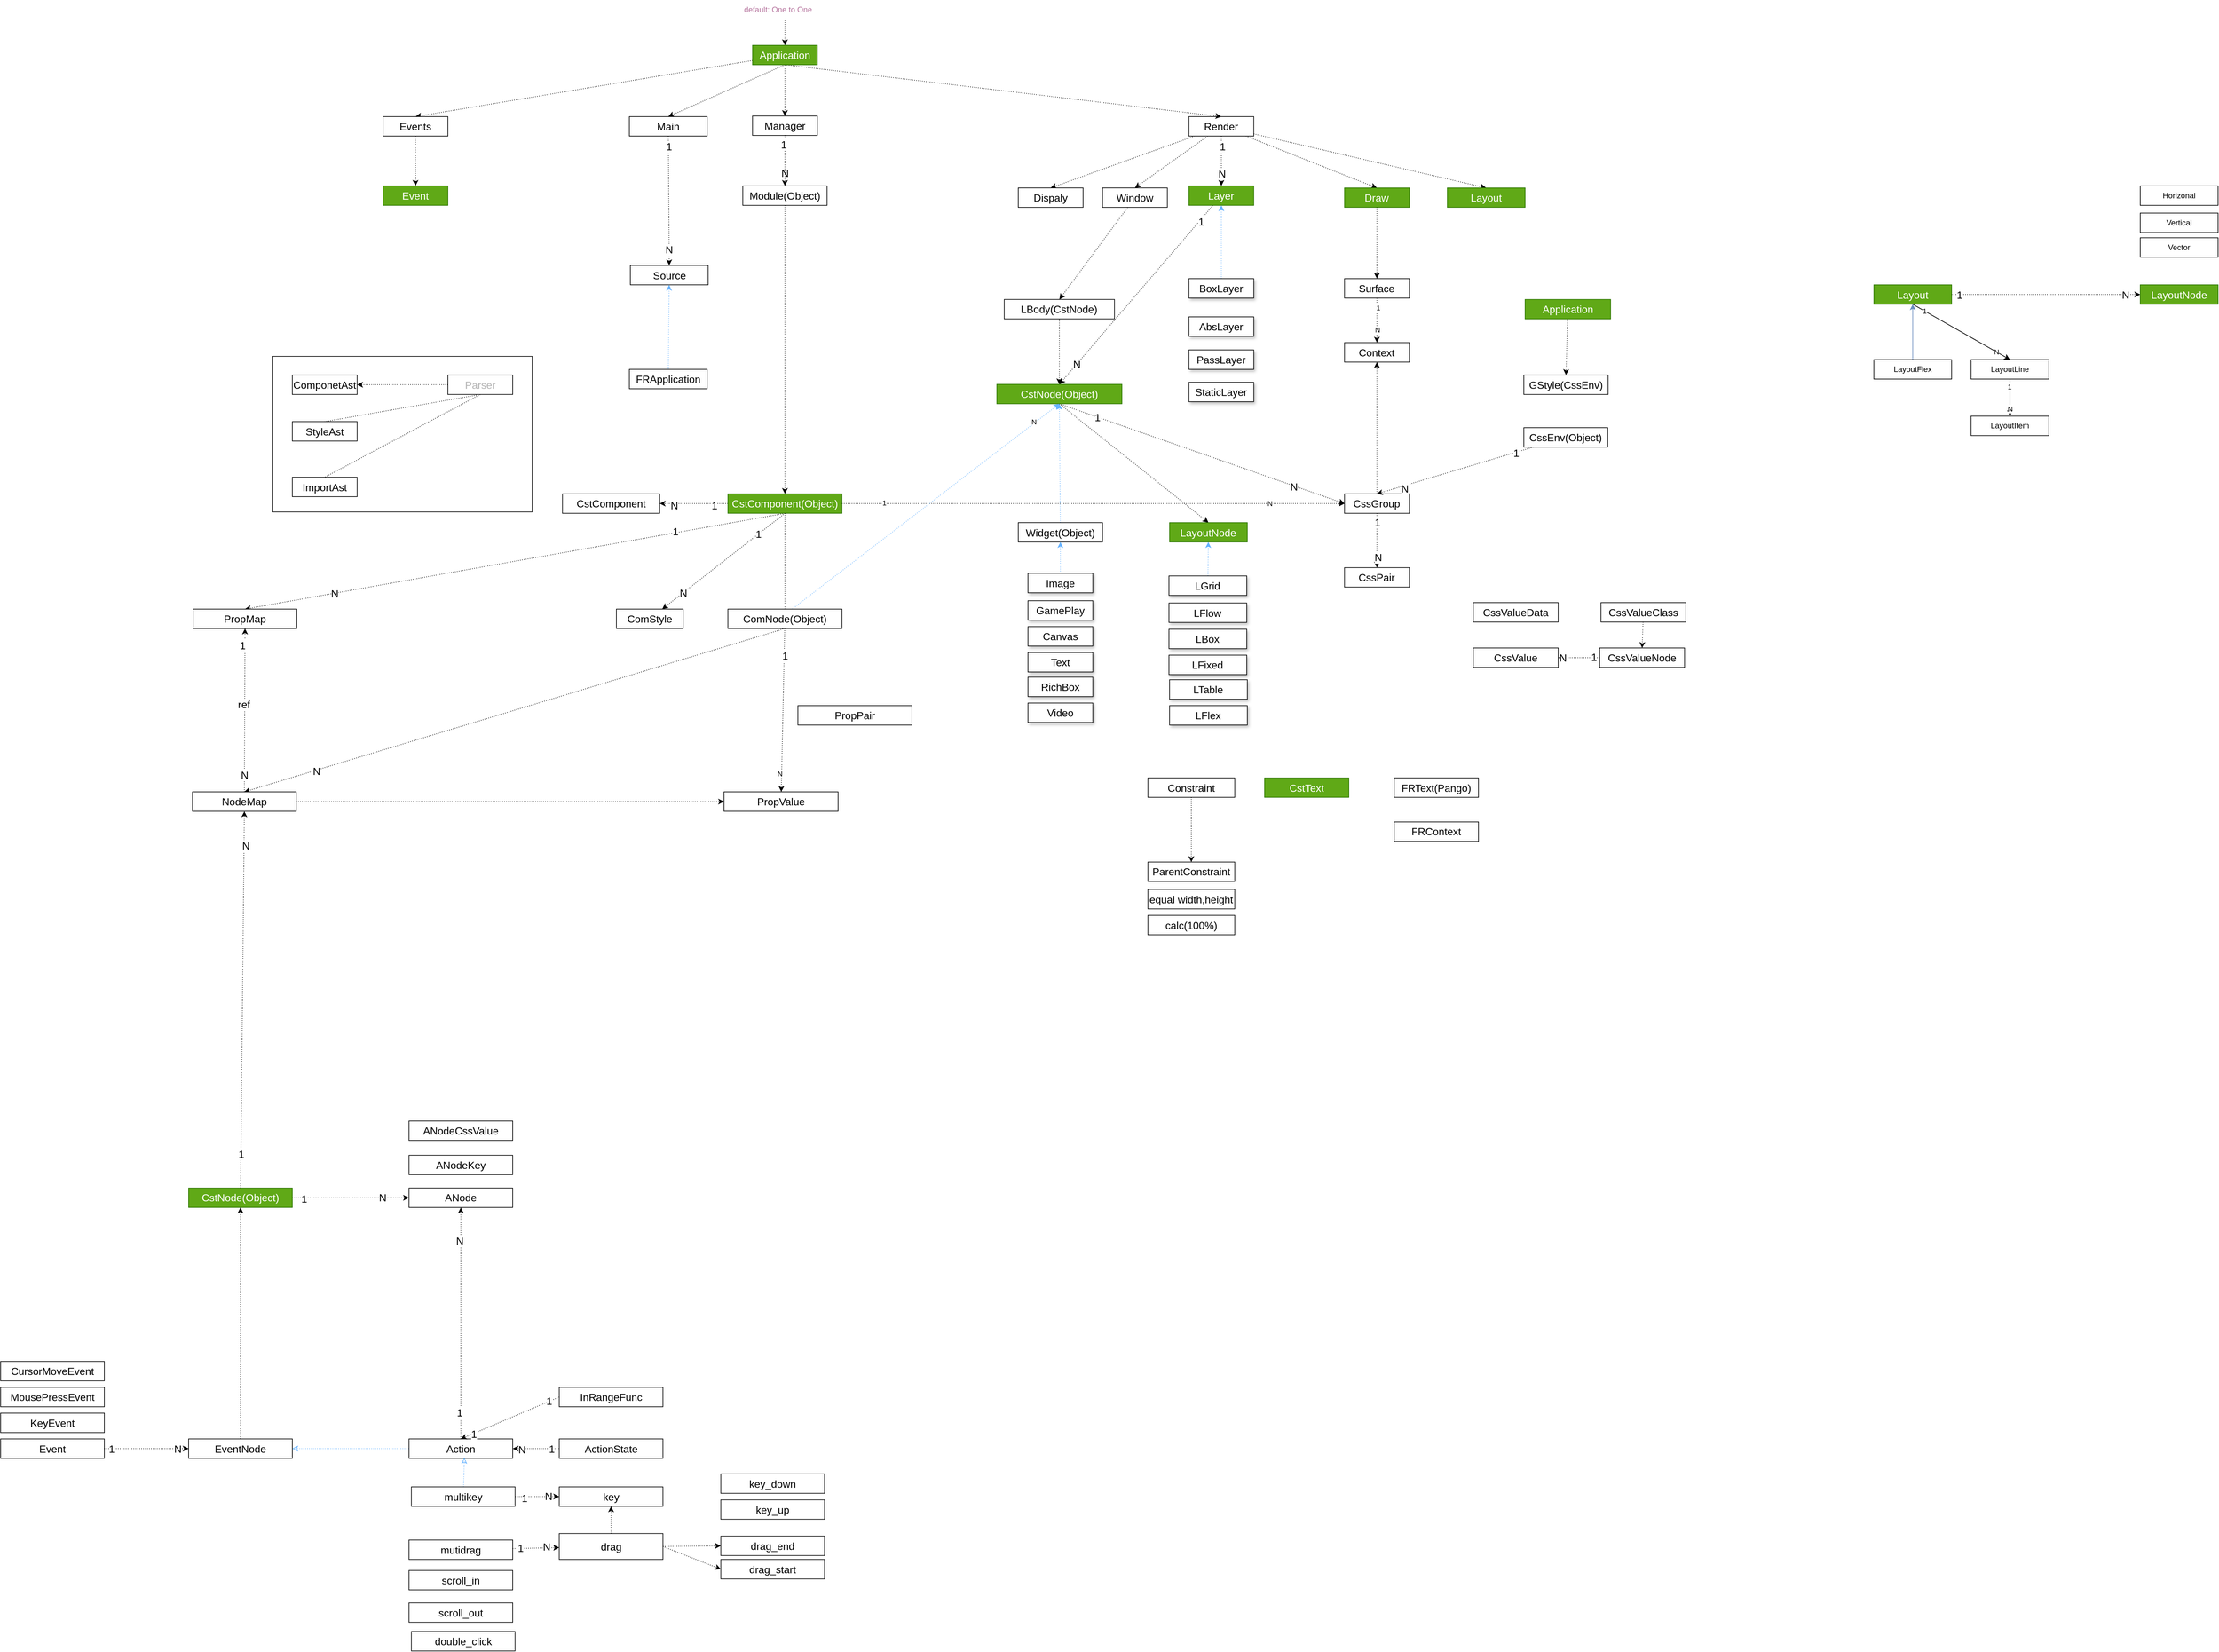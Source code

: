 <mxfile version="20.2.5" type="device"><diagram id="_N23DIPMtCVGRhZ30gLD" name="第 1 页"><mxGraphModel dx="2500" dy="1007" grid="1" gridSize="10" guides="1" tooltips="1" connect="1" arrows="1" fold="1" page="1" pageScale="1" pageWidth="827" pageHeight="1169" background="none" math="0" shadow="0"><root><mxCell id="0"/><mxCell id="1" parent="0"/><mxCell id="vTjlXBZ8A0YJrTSdwNz2-1" value="" style="rounded=0;whiteSpace=wrap;html=1;fontFamily=Helvetica;fontSize=16;glass=0;noLabel=1;" parent="1" vertex="1"><mxGeometry x="-370" y="630" width="400" height="240" as="geometry"/></mxCell><mxCell id="srLBR-eKNToDPAw0bW0F-1" value="Manager" style="whiteSpace=wrap;html=1;fontStyle=0;fontSize=16;labelBorderColor=none;strokeOpacity=100;fixDash=0;enumerate=0;backgroundOutline=0;" parent="1" vertex="1"><mxGeometry x="370" y="259.0" width="100" height="30" as="geometry"/></mxCell><mxCell id="bB3FUnjyc7xPwZkcXDjZ-4" style="edgeStyle=none;shape=connector;rounded=0;comic=0;orthogonalLoop=1;jettySize=auto;html=1;dashed=1;dashPattern=1 2;labelBackgroundColor=default;fontFamily=Helvetica;fontSize=16;fontColor=default;endArrow=classic;strokeColor=default;" parent="1" source="srLBR-eKNToDPAw0bW0F-2" target="AO8aFez6V7OC_21t-UyS-113" edge="1"><mxGeometry relative="1" as="geometry"/></mxCell><mxCell id="srLBR-eKNToDPAw0bW0F-2" value="Module(Object)" style="whiteSpace=wrap;html=1;shadow=0;fontStyle=0;fontSize=16;strokeOpacity=100;fixDash=0;enumerate=0;backgroundOutline=0;" parent="1" vertex="1"><mxGeometry x="355" y="366.9" width="130" height="30" as="geometry"/></mxCell><mxCell id="AO8aFez6V7OC_21t-UyS-125" style="edgeStyle=none;shape=connector;rounded=0;orthogonalLoop=1;jettySize=auto;html=1;entryX=1;entryY=0.5;entryDx=0;entryDy=0;dashed=1;dashPattern=1 2;labelBackgroundColor=default;fontFamily=Helvetica;fontSize=16;fontColor=default;startArrow=none;startFill=0;endArrow=classic;endFill=1;strokeColor=default;fixDash=0;enumerate=0;backgroundOutline=0;" parent="1" source="srLBR-eKNToDPAw0bW0F-82" target="AO8aFez6V7OC_21t-UyS-124" edge="1"><mxGeometry relative="1" as="geometry"/></mxCell><mxCell id="se9XQzJi6xYLOeUyXSgX-72" style="edgeStyle=none;rounded=0;comic=0;orthogonalLoop=1;jettySize=auto;html=1;entryX=0.5;entryY=0;entryDx=0;entryDy=0;dashed=1;dashPattern=1 2;fontFamily=Helvetica;fontSize=16;fontColor=default;endArrow=none;endFill=0;exitX=0.5;exitY=1;exitDx=0;exitDy=0;" parent="1" source="srLBR-eKNToDPAw0bW0F-82" target="AO8aFez6V7OC_21t-UyS-137" edge="1"><mxGeometry relative="1" as="geometry"/></mxCell><mxCell id="se9XQzJi6xYLOeUyXSgX-73" style="edgeStyle=none;rounded=0;comic=0;orthogonalLoop=1;jettySize=auto;html=1;entryX=0.5;entryY=0;entryDx=0;entryDy=0;dashed=1;dashPattern=1 2;fontFamily=Helvetica;fontSize=16;fontColor=default;endArrow=none;endFill=0;exitX=0.5;exitY=1;exitDx=0;exitDy=0;" parent="1" source="srLBR-eKNToDPAw0bW0F-82" target="se9XQzJi6xYLOeUyXSgX-71" edge="1"><mxGeometry relative="1" as="geometry"/></mxCell><mxCell id="srLBR-eKNToDPAw0bW0F-110" value="" style="endArrow=classic;html=1;rounded=0;dashed=1;dashPattern=1 2;labelBackgroundColor=default;fontFamily=Helvetica;fontSize=16;fontColor=default;strokeColor=default;exitX=0.5;exitY=1;exitDx=0;exitDy=0;startArrow=none;startFill=0;endFill=1;fontStyle=0;strokeOpacity=100;entryX=0.5;entryY=0;entryDx=0;entryDy=0;fixDash=0;enumerate=0;backgroundOutline=0;" parent="1" source="srLBR-eKNToDPAw0bW0F-1" target="srLBR-eKNToDPAw0bW0F-2" edge="1"><mxGeometry relative="1" as="geometry"><mxPoint x="390" y="290.0" as="sourcePoint"/><mxPoint x="430" y="390.0" as="targetPoint"/></mxGeometry></mxCell><mxCell id="srLBR-eKNToDPAw0bW0F-112" value="N" style="resizable=0;html=1;align=right;verticalAlign=bottom;shadow=0;fontFamily=Helvetica;fontSize=16;fontColor=default;fontStyle=0;fixDash=0;enumerate=0;backgroundOutline=0;" parent="srLBR-eKNToDPAw0bW0F-110" connectable="0" vertex="1"><mxGeometry x="1" relative="1" as="geometry"><mxPoint x="6" y="-9" as="offset"/></mxGeometry></mxCell><mxCell id="AO8aFez6V7OC_21t-UyS-80" value="1" style="edgeLabel;html=1;align=center;verticalAlign=middle;resizable=0;points=[];fontSize=16;fontFamily=Helvetica;fontColor=default;fixDash=0;enumerate=0;backgroundOutline=0;" parent="srLBR-eKNToDPAw0bW0F-110" vertex="1" connectable="0"><mxGeometry x="-0.645" relative="1" as="geometry"><mxPoint x="-2" as="offset"/></mxGeometry></mxCell><mxCell id="srLBR-eKNToDPAw0bW0F-82" value="Parser" style="whiteSpace=wrap;html=1;shadow=0;fontStyle=0;strokeColor=default;fontSize=16;strokeOpacity=100;fontColor=#B3B3B3;fixDash=0;enumerate=0;backgroundOutline=0;" parent="1" vertex="1"><mxGeometry x="-100" y="658.79" width="100" height="30" as="geometry"/></mxCell><mxCell id="9Eu4qxXj4A-x9DAmZvT_-6" style="edgeStyle=none;shape=connector;rounded=0;orthogonalLoop=1;jettySize=auto;html=1;entryX=0.5;entryY=0;entryDx=0;entryDy=0;dashed=1;dashPattern=1 2;labelBackgroundColor=default;fontFamily=Helvetica;fontSize=16;fontColor=default;startArrow=none;startFill=0;endArrow=classic;endFill=1;strokeColor=default;" parent="1" source="AO8aFez6V7OC_21t-UyS-3" target="9Eu4qxXj4A-x9DAmZvT_-3" edge="1"><mxGeometry relative="1" as="geometry"/></mxCell><mxCell id="sxCNHtukWTik_-_hAVwb-6" style="edgeStyle=none;shape=connector;rounded=0;orthogonalLoop=1;jettySize=auto;html=1;entryX=0.5;entryY=0;entryDx=0;entryDy=0;dashed=1;dashPattern=1 2;labelBackgroundColor=default;fontFamily=Helvetica;fontSize=16;fontColor=default;startArrow=none;startFill=0;endArrow=classic;endFill=1;strokeColor=default;" parent="1" source="AO8aFez6V7OC_21t-UyS-3" target="sxCNHtukWTik_-_hAVwb-3" edge="1"><mxGeometry relative="1" as="geometry"/></mxCell><mxCell id="t-VZY58G59ScgUM86Q0_-16" style="edgeStyle=none;orthogonalLoop=1;jettySize=auto;html=1;entryX=0.5;entryY=0;entryDx=0;entryDy=0;fontFamily=Helvetica;fontSize=16;fontColor=default;endArrow=classic;rounded=0;dashed=1;dashPattern=1 2;startArrow=none;startFill=0;endFill=1;" parent="1" source="AO8aFez6V7OC_21t-UyS-3" target="AO8aFez6V7OC_21t-UyS-96" edge="1"><mxGeometry relative="1" as="geometry"/></mxCell><mxCell id="t-VZY58G59ScgUM86Q0_-17" style="edgeStyle=none;orthogonalLoop=1;jettySize=auto;html=1;entryX=0.5;entryY=0;entryDx=0;entryDy=0;fontFamily=Helvetica;fontSize=16;fontColor=default;startArrow=none;startFill=0;endArrow=classic;endFill=1;rounded=0;dashed=1;dashPattern=1 2;" parent="1" source="AO8aFez6V7OC_21t-UyS-3" target="AO8aFez6V7OC_21t-UyS-103" edge="1"><mxGeometry relative="1" as="geometry"/></mxCell><mxCell id="AO8aFez6V7OC_21t-UyS-3" value="Render" style="whiteSpace=wrap;html=1;fontStyle=0;fontSize=16;strokeOpacity=100;fixDash=0;enumerate=0;backgroundOutline=0;" parent="1" vertex="1"><mxGeometry x="1043.33" y="260.0" width="100" height="30" as="geometry"/></mxCell><mxCell id="AO8aFez6V7OC_21t-UyS-82" style="edgeStyle=none;shape=connector;rounded=0;orthogonalLoop=1;jettySize=auto;html=1;entryX=0.5;entryY=0;entryDx=0;entryDy=0;dashed=1;dashPattern=1 2;labelBackgroundColor=default;fontFamily=Helvetica;fontSize=16;fontColor=default;startArrow=none;startFill=0;endArrow=classic;endFill=1;strokeColor=default;exitX=0.5;exitY=1;exitDx=0;exitDy=0;fixDash=0;enumerate=0;backgroundOutline=0;" parent="1" source="AO8aFez6V7OC_21t-UyS-4" target="AO8aFez6V7OC_21t-UyS-81" edge="1"><mxGeometry relative="1" as="geometry"/></mxCell><mxCell id="AO8aFez6V7OC_21t-UyS-88" style="edgeStyle=none;shape=connector;rounded=0;orthogonalLoop=1;jettySize=auto;html=1;entryX=0.5;entryY=0;entryDx=0;entryDy=0;dashed=1;dashPattern=1 2;labelBackgroundColor=default;fontFamily=Helvetica;fontSize=16;fontColor=default;startArrow=none;startFill=0;endArrow=classic;endFill=1;strokeColor=default;exitX=0.5;exitY=1;exitDx=0;exitDy=0;fixDash=0;enumerate=0;backgroundOutline=0;" parent="1" source="AO8aFez6V7OC_21t-UyS-4" target="srLBR-eKNToDPAw0bW0F-1" edge="1"><mxGeometry relative="1" as="geometry"/></mxCell><mxCell id="AO8aFez6V7OC_21t-UyS-90" style="edgeStyle=none;shape=connector;rounded=0;orthogonalLoop=1;jettySize=auto;html=1;dashed=1;dashPattern=1 2;labelBackgroundColor=default;fontFamily=Helvetica;fontSize=16;fontColor=default;startArrow=none;startFill=0;endArrow=classic;endFill=1;strokeColor=default;exitX=0.5;exitY=1;exitDx=0;exitDy=0;entryX=0.5;entryY=0;entryDx=0;entryDy=0;fixDash=0;enumerate=0;backgroundOutline=0;" parent="1" source="AO8aFez6V7OC_21t-UyS-4" target="AO8aFez6V7OC_21t-UyS-3" edge="1"><mxGeometry relative="1" as="geometry"><mxPoint x="480" y="250" as="targetPoint"/></mxGeometry></mxCell><mxCell id="tDQRLC6_PAQmBumFb-kX-22" style="edgeStyle=none;rounded=0;orthogonalLoop=1;jettySize=auto;html=1;entryX=0.5;entryY=0;entryDx=0;entryDy=0;dashed=1;dashPattern=1 2;strokeColor=default;fontSize=16;startArrow=none;startFill=0;endFill=1;" parent="1" source="AO8aFez6V7OC_21t-UyS-4" target="AO8aFez6V7OC_21t-UyS-95" edge="1"><mxGeometry relative="1" as="geometry"/></mxCell><mxCell id="AO8aFez6V7OC_21t-UyS-4" value="Application" style="whiteSpace=wrap;html=1;fontStyle=0;fontSize=16;labelBorderColor=none;strokeOpacity=100;fixDash=0;enumerate=0;backgroundOutline=0;fillColor=#60a917;strokeColor=#2D7600;fontColor=#ffffff;shadow=0;rounded=0;glass=0;" parent="1" vertex="1"><mxGeometry x="370" y="150" width="100" height="30" as="geometry"/></mxCell><mxCell id="fwfw3z2ErWo4smF80Zi1-95" style="edgeStyle=none;rounded=0;sketch=0;orthogonalLoop=1;jettySize=auto;html=1;entryX=0.5;entryY=0;entryDx=0;entryDy=0;shadow=0;dashed=1;dashPattern=1 2;fontFamily=Helvetica;fontSize=12;fontColor=default;startArrow=none;startFill=0;strokeColor=default;fixDash=0;enumerate=0;backgroundOutline=0;" parent="1" source="AO8aFez6V7OC_21t-UyS-9" target="fwfw3z2ErWo4smF80Zi1-93" edge="1"><mxGeometry relative="1" as="geometry"/></mxCell><mxCell id="se9XQzJi6xYLOeUyXSgX-1" value="1" style="edgeLabel;html=1;align=center;verticalAlign=middle;resizable=0;points=[];fixDash=0;enumerate=0;backgroundOutline=0;" parent="fwfw3z2ErWo4smF80Zi1-95" vertex="1" connectable="0"><mxGeometry x="-0.564" y="1" relative="1" as="geometry"><mxPoint as="offset"/></mxGeometry></mxCell><mxCell id="se9XQzJi6xYLOeUyXSgX-2" value="N" style="edgeLabel;html=1;align=center;verticalAlign=middle;resizable=0;points=[];fixDash=0;enumerate=0;backgroundOutline=0;" parent="fwfw3z2ErWo4smF80Zi1-95" vertex="1" connectable="0"><mxGeometry x="0.409" relative="1" as="geometry"><mxPoint as="offset"/></mxGeometry></mxCell><mxCell id="AO8aFez6V7OC_21t-UyS-9" value="Surface" style="whiteSpace=wrap;html=1;fontStyle=0;fontSize=16;strokeOpacity=100;fixDash=0;enumerate=0;backgroundOutline=0;" parent="1" vertex="1"><mxGeometry x="1283.33" y="510.0" width="100" height="30" as="geometry"/></mxCell><mxCell id="b0SShiwwmZGZxzh6fXLt-8" style="edgeStyle=none;shape=connector;rounded=0;comic=0;orthogonalLoop=1;jettySize=auto;html=1;entryX=0.5;entryY=0;entryDx=0;entryDy=0;dashed=1;dashPattern=1 2;labelBackgroundColor=default;fontFamily=Helvetica;fontSize=16;fontColor=default;endArrow=classic;strokeColor=default;" parent="1" source="AO8aFez6V7OC_21t-UyS-40" target="b0SShiwwmZGZxzh6fXLt-1" edge="1"><mxGeometry relative="1" as="geometry"/></mxCell><mxCell id="b0SShiwwmZGZxzh6fXLt-9" value="N" style="edgeLabel;html=1;align=center;verticalAlign=middle;resizable=0;points=[];fontSize=16;fontFamily=Helvetica;fontColor=default;" parent="b0SShiwwmZGZxzh6fXLt-8" vertex="1" connectable="0"><mxGeometry x="0.776" relative="1" as="geometry"><mxPoint y="-1" as="offset"/></mxGeometry></mxCell><mxCell id="b0SShiwwmZGZxzh6fXLt-10" value="1" style="edgeLabel;html=1;align=center;verticalAlign=middle;resizable=0;points=[];fontSize=16;fontFamily=Helvetica;fontColor=default;" parent="b0SShiwwmZGZxzh6fXLt-8" vertex="1" connectable="0"><mxGeometry x="-0.829" y="2" relative="1" as="geometry"><mxPoint as="offset"/></mxGeometry></mxCell><mxCell id="AO8aFez6V7OC_21t-UyS-40" value="Layer" style="whiteSpace=wrap;html=1;fontStyle=0;fontSize=16;strokeOpacity=100;fixDash=0;enumerate=0;backgroundOutline=0;fillColor=#60a917;strokeColor=#2D7600;fontColor=#ffffff;labelBorderColor=none;shadow=0;rounded=0;glass=0;" parent="1" vertex="1"><mxGeometry x="1043.33" y="366.9" width="100" height="30" as="geometry"/></mxCell><mxCell id="AO8aFez6V7OC_21t-UyS-41" value="" style="endArrow=classic;html=1;rounded=0;dashed=1;dashPattern=1 2;labelBackgroundColor=default;fontFamily=Helvetica;fontSize=16;fontColor=default;strokeColor=default;exitX=0.5;exitY=1;exitDx=0;exitDy=0;startArrow=none;startFill=0;endFill=1;fontStyle=0;entryX=0.5;entryY=0;entryDx=0;entryDy=0;strokeOpacity=100;fixDash=0;enumerate=0;backgroundOutline=0;" parent="1" source="AO8aFez6V7OC_21t-UyS-3" target="AO8aFez6V7OC_21t-UyS-40" edge="1"><mxGeometry relative="1" as="geometry"><mxPoint x="840" y="350.0" as="sourcePoint"/><mxPoint x="840" y="450" as="targetPoint"/></mxGeometry></mxCell><mxCell id="AO8aFez6V7OC_21t-UyS-57" value="1" style="edgeLabel;html=1;align=center;verticalAlign=middle;resizable=0;points=[];fontSize=16;fontFamily=Helvetica;fontColor=default;fixDash=0;enumerate=0;backgroundOutline=0;" parent="AO8aFez6V7OC_21t-UyS-41" vertex="1" connectable="0"><mxGeometry x="-0.601" y="1" relative="1" as="geometry"><mxPoint as="offset"/></mxGeometry></mxCell><mxCell id="AO8aFez6V7OC_21t-UyS-58" value="N" style="edgeLabel;html=1;align=center;verticalAlign=middle;resizable=0;points=[];fontSize=16;fontFamily=Helvetica;fontColor=default;fixDash=0;enumerate=0;backgroundOutline=0;" parent="AO8aFez6V7OC_21t-UyS-41" vertex="1" connectable="0"><mxGeometry x="0.738" relative="1" as="geometry"><mxPoint y="-9" as="offset"/></mxGeometry></mxCell><mxCell id="AO8aFez6V7OC_21t-UyS-67" style="edgeStyle=none;shape=connector;rounded=0;orthogonalLoop=1;jettySize=auto;html=1;entryX=0.5;entryY=0;entryDx=0;entryDy=0;dashed=1;dashPattern=1 2;labelBackgroundColor=default;fontFamily=Helvetica;fontSize=16;fontColor=default;startArrow=none;startFill=0;endArrow=classic;endFill=1;strokeColor=default;strokeOpacity=100;fixDash=0;enumerate=0;backgroundOutline=0;" parent="1" source="9Eu4qxXj4A-x9DAmZvT_-3" target="AO8aFez6V7OC_21t-UyS-9" edge="1"><mxGeometry relative="1" as="geometry"><mxPoint x="1333.33" y="552.57" as="sourcePoint"/></mxGeometry></mxCell><mxCell id="p0tODl2XnqS8dyffp0-s-26" style="edgeStyle=none;shape=connector;rounded=0;comic=0;orthogonalLoop=1;jettySize=auto;html=1;entryX=0.5;entryY=0;entryDx=0;entryDy=0;dashed=1;dashPattern=1 2;labelBackgroundColor=default;fontFamily=Helvetica;fontSize=16;fontColor=default;endArrow=classic;strokeColor=default;" parent="1" source="AO8aFez6V7OC_21t-UyS-81" target="p0tODl2XnqS8dyffp0-s-23" edge="1"><mxGeometry relative="1" as="geometry"/></mxCell><mxCell id="p0tODl2XnqS8dyffp0-s-27" value="1" style="edgeLabel;html=1;align=center;verticalAlign=middle;resizable=0;points=[];fontSize=16;fontFamily=Helvetica;fontColor=default;" parent="p0tODl2XnqS8dyffp0-s-26" vertex="1" connectable="0"><mxGeometry x="-0.844" y="1" relative="1" as="geometry"><mxPoint as="offset"/></mxGeometry></mxCell><mxCell id="p0tODl2XnqS8dyffp0-s-28" value="N" style="edgeLabel;html=1;align=center;verticalAlign=middle;resizable=0;points=[];fontSize=16;fontFamily=Helvetica;fontColor=default;" parent="p0tODl2XnqS8dyffp0-s-26" vertex="1" connectable="0"><mxGeometry x="0.748" y="-1" relative="1" as="geometry"><mxPoint as="offset"/></mxGeometry></mxCell><mxCell id="AO8aFez6V7OC_21t-UyS-81" value="Main" style="whiteSpace=wrap;html=1;fontStyle=0;fontSize=16;labelBorderColor=none;strokeOpacity=100;fixDash=0;enumerate=0;backgroundOutline=0;" parent="1" vertex="1"><mxGeometry x="180" y="260.0" width="120" height="30" as="geometry"/></mxCell><mxCell id="tDQRLC6_PAQmBumFb-kX-32" value="" style="edgeStyle=none;rounded=0;orthogonalLoop=1;jettySize=auto;html=1;dashed=1;dashPattern=1 2;strokeColor=default;fontSize=16;startArrow=none;startFill=0;endFill=1;fontStyle=0;" parent="1" source="AO8aFez6V7OC_21t-UyS-95" target="tDQRLC6_PAQmBumFb-kX-31" edge="1"><mxGeometry relative="1" as="geometry"/></mxCell><mxCell id="AO8aFez6V7OC_21t-UyS-95" value="Events" style="whiteSpace=wrap;html=1;fontStyle=0;fontSize=16;labelBorderColor=none;strokeOpacity=100;fixDash=0;enumerate=0;backgroundOutline=0;" parent="1" vertex="1"><mxGeometry x="-200" y="260.0" width="100" height="30" as="geometry"/></mxCell><mxCell id="vbBoYqnnBJX6CrIw4YMH-4" style="edgeStyle=none;shape=connector;rounded=0;comic=0;orthogonalLoop=1;jettySize=auto;html=1;entryX=0.5;entryY=0;entryDx=0;entryDy=0;dashed=1;dashPattern=1 2;labelBackgroundColor=default;fontFamily=Helvetica;fontSize=16;fontColor=default;endArrow=classic;strokeColor=default;" parent="1" source="AO8aFez6V7OC_21t-UyS-96" target="3MFgkbLK2W6pAZ3sTvjC-19" edge="1"><mxGeometry relative="1" as="geometry"/></mxCell><mxCell id="AO8aFez6V7OC_21t-UyS-96" value="Window" style="whiteSpace=wrap;html=1;shadow=0;fontStyle=0;fontSize=16;strokeOpacity=100;fixDash=0;enumerate=0;backgroundOutline=0;" parent="1" vertex="1"><mxGeometry x="910" y="370.0" width="100" height="30" as="geometry"/></mxCell><mxCell id="AO8aFez6V7OC_21t-UyS-103" value="Dispaly" style="whiteSpace=wrap;html=1;shadow=0;fontStyle=0;fontSize=16;strokeOpacity=100;fixDash=0;enumerate=0;backgroundOutline=0;" parent="1" vertex="1"><mxGeometry x="780.0" y="370.0" width="100" height="30" as="geometry"/></mxCell><mxCell id="AO8aFez6V7OC_21t-UyS-132" style="edgeStyle=none;shape=connector;rounded=0;orthogonalLoop=1;jettySize=auto;html=1;entryX=1;entryY=0.5;entryDx=0;entryDy=0;dashed=1;dashPattern=1 2;labelBackgroundColor=default;fontFamily=Helvetica;fontSize=16;fontColor=default;startArrow=none;startFill=0;endArrow=classic;endFill=1;strokeColor=default;exitX=0;exitY=0.5;exitDx=0;exitDy=0;fixDash=0;enumerate=0;backgroundOutline=0;" parent="1" source="AO8aFez6V7OC_21t-UyS-113" target="AO8aFez6V7OC_21t-UyS-131" edge="1"><mxGeometry relative="1" as="geometry"><mxPoint x="661" y="876.31" as="sourcePoint"/><mxPoint x="671.0" y="938.81" as="targetPoint"/></mxGeometry></mxCell><mxCell id="fwfw3z2ErWo4smF80Zi1-28" value="1" style="edgeLabel;html=1;align=center;verticalAlign=middle;resizable=0;points=[];fontSize=16;fontFamily=Helvetica;fontColor=default;fixDash=0;enumerate=0;backgroundOutline=0;" parent="AO8aFez6V7OC_21t-UyS-132" vertex="1" connectable="0"><mxGeometry x="-0.662" y="3" relative="1" as="geometry"><mxPoint x="-3" as="offset"/></mxGeometry></mxCell><mxCell id="se9XQzJi6xYLOeUyXSgX-36" value="N" style="edgeLabel;html=1;align=center;verticalAlign=middle;resizable=0;points=[];fontSize=16;fontFamily=Helvetica;fontColor=default;" parent="AO8aFez6V7OC_21t-UyS-132" vertex="1" connectable="0"><mxGeometry x="0.583" y="3" relative="1" as="geometry"><mxPoint as="offset"/></mxGeometry></mxCell><mxCell id="hfySHGi0D-AIWdHUlQW5-18" style="edgeStyle=none;rounded=0;orthogonalLoop=1;jettySize=auto;html=1;entryX=0;entryY=0.5;entryDx=0;entryDy=0;fontSize=16;dashed=1;dashPattern=1 2;" parent="1" source="AO8aFez6V7OC_21t-UyS-113" target="fwfw3z2ErWo4smF80Zi1-51" edge="1"><mxGeometry relative="1" as="geometry"><mxPoint x="1170" y="872.8" as="targetPoint"/></mxGeometry></mxCell><mxCell id="hfySHGi0D-AIWdHUlQW5-19" value="1" style="edgeLabel;html=1;align=center;verticalAlign=middle;resizable=0;points=[];" parent="hfySHGi0D-AIWdHUlQW5-18" vertex="1" connectable="0"><mxGeometry x="-0.833" y="1" relative="1" as="geometry"><mxPoint as="offset"/></mxGeometry></mxCell><mxCell id="hfySHGi0D-AIWdHUlQW5-20" value="N" style="edgeLabel;html=1;align=center;verticalAlign=middle;resizable=0;points=[];" parent="hfySHGi0D-AIWdHUlQW5-18" vertex="1" connectable="0"><mxGeometry x="0.701" relative="1" as="geometry"><mxPoint as="offset"/></mxGeometry></mxCell><mxCell id="b0SShiwwmZGZxzh6fXLt-40" style="edgeStyle=none;shape=connector;rounded=0;comic=0;orthogonalLoop=1;jettySize=auto;html=1;dashed=1;dashPattern=1 2;labelBackgroundColor=default;fontFamily=Helvetica;fontSize=16;fontColor=default;endArrow=classic;strokeColor=default;exitX=0.5;exitY=1;exitDx=0;exitDy=0;" parent="1" source="AO8aFez6V7OC_21t-UyS-113" target="b0SShiwwmZGZxzh6fXLt-33" edge="1"><mxGeometry relative="1" as="geometry"/></mxCell><mxCell id="p0tODl2XnqS8dyffp0-s-12" value="N" style="edgeLabel;html=1;align=center;verticalAlign=middle;resizable=0;points=[];fontSize=16;fontFamily=Helvetica;fontColor=default;" parent="b0SShiwwmZGZxzh6fXLt-40" vertex="1" connectable="0"><mxGeometry x="0.662" relative="1" as="geometry"><mxPoint as="offset"/></mxGeometry></mxCell><mxCell id="p0tODl2XnqS8dyffp0-s-13" value="1" style="edgeLabel;html=1;align=center;verticalAlign=middle;resizable=0;points=[];fontSize=16;fontFamily=Helvetica;fontColor=default;" parent="b0SShiwwmZGZxzh6fXLt-40" vertex="1" connectable="0"><mxGeometry x="-0.578" y="5" relative="1" as="geometry"><mxPoint x="-5" y="-3" as="offset"/></mxGeometry></mxCell><mxCell id="rj_vMMQdR87xLDk41NYo-19" style="edgeStyle=none;shape=connector;rounded=0;comic=0;orthogonalLoop=1;jettySize=auto;html=1;entryX=0.5;entryY=0;entryDx=0;entryDy=0;dashed=1;dashPattern=1 2;labelBackgroundColor=default;strokeColor=default;fontFamily=Helvetica;fontSize=16;fontColor=default;endArrow=classic;exitX=0.5;exitY=1;exitDx=0;exitDy=0;" parent="1" source="AO8aFez6V7OC_21t-UyS-113" target="rj_vMMQdR87xLDk41NYo-15" edge="1"><mxGeometry relative="1" as="geometry"/></mxCell><mxCell id="rj_vMMQdR87xLDk41NYo-20" value="N" style="edgeLabel;html=1;align=center;verticalAlign=middle;resizable=0;points=[];fontSize=16;fontFamily=Helvetica;fontColor=default;" parent="rj_vMMQdR87xLDk41NYo-19" vertex="1" connectable="0"><mxGeometry x="0.67" relative="1" as="geometry"><mxPoint as="offset"/></mxGeometry></mxCell><mxCell id="rj_vMMQdR87xLDk41NYo-21" value="1" style="edgeLabel;html=1;align=center;verticalAlign=middle;resizable=0;points=[];fontSize=16;fontFamily=Helvetica;fontColor=default;" parent="rj_vMMQdR87xLDk41NYo-19" vertex="1" connectable="0"><mxGeometry x="-0.595" y="-2" relative="1" as="geometry"><mxPoint as="offset"/></mxGeometry></mxCell><mxCell id="AO8aFez6V7OC_21t-UyS-113" value="CstComponent(Object)" style="whiteSpace=wrap;html=1;shadow=0;fontStyle=0;strokeColor=#2D7600;fontSize=16;strokeOpacity=100;fixDash=0;enumerate=0;backgroundOutline=0;fillColor=#60a917;fontColor=#ffffff;labelBorderColor=none;rounded=0;glass=0;" parent="1" vertex="1"><mxGeometry x="332" y="842.18" width="176" height="30" as="geometry"/></mxCell><mxCell id="AO8aFez6V7OC_21t-UyS-124" value="ComponetAst" style="whiteSpace=wrap;html=1;shadow=0;fontStyle=0;strokeColor=default;fontSize=16;strokeOpacity=100;fixDash=0;enumerate=0;backgroundOutline=0;" parent="1" vertex="1"><mxGeometry x="-340" y="658.79" width="100" height="30" as="geometry"/></mxCell><mxCell id="AO8aFez6V7OC_21t-UyS-131" value="CstComponent" style="whiteSpace=wrap;html=1;shadow=0;fontStyle=0;strokeColor=default;fontSize=16;strokeOpacity=100;fixDash=0;enumerate=0;backgroundOutline=0;" parent="1" vertex="1"><mxGeometry x="76.79" y="842.18" width="150" height="30" as="geometry"/></mxCell><mxCell id="AO8aFez6V7OC_21t-UyS-137" value="ImportAst" style="whiteSpace=wrap;html=1;shadow=0;fontStyle=0;strokeColor=default;fontSize=16;strokeOpacity=100;fixDash=0;enumerate=0;backgroundOutline=0;" parent="1" vertex="1"><mxGeometry x="-340" y="816.51" width="100" height="30" as="geometry"/></mxCell><mxCell id="fwfw3z2ErWo4smF80Zi1-50" style="edgeStyle=none;rounded=0;orthogonalLoop=1;jettySize=auto;html=1;entryX=0.5;entryY=0;entryDx=0;entryDy=0;dashed=1;dashPattern=1 2;fontFamily=Helvetica;fontSize=12;fontColor=#FF1414;strokeColor=default;exitX=0.501;exitY=1.044;exitDx=0;exitDy=0;exitPerimeter=0;fixDash=0;enumerate=0;backgroundOutline=0;" parent="1" source="fwfw3z2ErWo4smF80Zi1-42" target="AO8aFez6V7OC_21t-UyS-4" edge="1"><mxGeometry relative="1" as="geometry"><mxPoint x="650" y="80" as="sourcePoint"/></mxGeometry></mxCell><mxCell id="fwfw3z2ErWo4smF80Zi1-42" value="default: One to One&amp;nbsp;" style="text;html=1;align=left;verticalAlign=middle;resizable=0;points=[];autosize=1;strokeColor=none;fillColor=none;fontSize=12;fontFamily=Helvetica;fontColor=#B5739D;glass=0;sketch=0;shadow=0;labelBackgroundColor=default;labelBorderColor=none;labelPosition=center;verticalLabelPosition=middle;fixDash=0;enumerate=0;backgroundOutline=0;" parent="1" vertex="1"><mxGeometry x="355" y="80" width="130" height="30" as="geometry"/></mxCell><mxCell id="tDQRLC6_PAQmBumFb-kX-6" style="edgeStyle=none;rounded=0;orthogonalLoop=1;jettySize=auto;html=1;entryX=0.5;entryY=1;entryDx=0;entryDy=0;dashed=1;dashPattern=1 2;" parent="1" source="fwfw3z2ErWo4smF80Zi1-51" target="fwfw3z2ErWo4smF80Zi1-93" edge="1"><mxGeometry relative="1" as="geometry"/></mxCell><mxCell id="fwfw3z2ErWo4smF80Zi1-76" value="LBox" style="whiteSpace=wrap;html=1;shadow=1;fontStyle=0;strokeColor=default;fontSize=16;strokeOpacity=100;fillColor=default;fixDash=0;enumerate=0;backgroundOutline=0;" parent="1" vertex="1"><mxGeometry x="1012.49" y="1051.08" width="120" height="30" as="geometry"/></mxCell><mxCell id="jTYFFrn-AGd4crBV5h1Q-5" style="edgeStyle=none;shape=connector;rounded=0;comic=0;orthogonalLoop=1;jettySize=auto;html=1;entryX=0.5;entryY=1;entryDx=0;entryDy=0;dashed=1;dashPattern=1 2;labelBackgroundColor=default;fontFamily=Helvetica;fontSize=16;fontColor=#000000;endArrow=classic;strokeColor=#66B2FF;sketch=0;shadow=0;startArrow=none;startFill=0;" parent="1" source="AO8aFez6V7OC_21t-UyS-114" target="b0SShiwwmZGZxzh6fXLt-1" edge="1"><mxGeometry relative="1" as="geometry"/></mxCell><mxCell id="AO8aFez6V7OC_21t-UyS-114" value="Widget(Object)" style="whiteSpace=wrap;html=1;shadow=0;fontStyle=0;strokeColor=default;fontSize=16;strokeOpacity=100;fixDash=0;enumerate=0;backgroundOutline=0;fillColor=default;fontColor=default;labelBorderColor=none;rounded=0;glass=0;" parent="1" vertex="1"><mxGeometry x="780" y="886.52" width="130" height="30" as="geometry"/></mxCell><mxCell id="fwfw3z2ErWo4smF80Zi1-86" style="edgeStyle=none;rounded=0;sketch=0;orthogonalLoop=1;jettySize=auto;html=1;entryX=0.5;entryY=1;entryDx=0;entryDy=0;shadow=0;fontFamily=Helvetica;fontSize=16;fontColor=#000000;startArrow=none;startFill=0;strokeColor=#66B2FF;fixDash=0;enumerate=0;backgroundOutline=0;comic=0;dashed=1;dashPattern=1 2;" parent="1" source="fwfw3z2ErWo4smF80Zi1-85" target="AO8aFez6V7OC_21t-UyS-114" edge="1"><mxGeometry relative="1" as="geometry"><mxPoint x="629" y="924.14" as="targetPoint"/></mxGeometry></mxCell><mxCell id="fwfw3z2ErWo4smF80Zi1-85" value="Image" style="whiteSpace=wrap;html=1;shadow=1;fontStyle=0;strokeColor=default;fontSize=16;strokeOpacity=100;labelBackgroundColor=none;fillColor=default;fixDash=0;enumerate=0;backgroundOutline=0;" parent="1" vertex="1"><mxGeometry x="795" y="964.78" width="100" height="30" as="geometry"/></mxCell><mxCell id="fwfw3z2ErWo4smF80Zi1-87" value="Text" style="whiteSpace=wrap;html=1;shadow=1;fontStyle=0;strokeColor=default;fontSize=16;strokeOpacity=100;labelBackgroundColor=none;fillColor=default;fixDash=0;enumerate=0;backgroundOutline=0;" parent="1" vertex="1"><mxGeometry x="795" y="1087.06" width="100" height="30" as="geometry"/></mxCell><mxCell id="fwfw3z2ErWo4smF80Zi1-89" value="GamePlay" style="whiteSpace=wrap;html=1;shadow=1;fontStyle=0;strokeColor=default;fontSize=16;strokeOpacity=100;labelBackgroundColor=none;fillColor=default;fixDash=0;enumerate=0;backgroundOutline=0;" parent="1" vertex="1"><mxGeometry x="795" y="1007.06" width="100" height="30" as="geometry"/></mxCell><mxCell id="fwfw3z2ErWo4smF80Zi1-93" value="Context" style="whiteSpace=wrap;html=1;fontStyle=0;fontSize=16;strokeOpacity=100;fixDash=0;enumerate=0;backgroundOutline=0;" parent="1" vertex="1"><mxGeometry x="1283.33" y="608.79" width="100" height="30" as="geometry"/></mxCell><mxCell id="se9XQzJi6xYLOeUyXSgX-16" value="Canvas" style="whiteSpace=wrap;html=1;shadow=1;fontStyle=0;strokeColor=default;fontSize=16;strokeOpacity=100;labelBackgroundColor=none;fillColor=default;fixDash=0;enumerate=0;backgroundOutline=0;" parent="1" vertex="1"><mxGeometry x="795" y="1047.06" width="100" height="30" as="geometry"/></mxCell><mxCell id="se9XQzJi6xYLOeUyXSgX-71" value="StyleAst" style="whiteSpace=wrap;html=1;shadow=0;fontStyle=0;strokeColor=default;fontSize=16;strokeOpacity=100;fixDash=0;enumerate=0;backgroundOutline=0;" parent="1" vertex="1"><mxGeometry x="-340" y="730.66" width="100" height="30" as="geometry"/></mxCell><mxCell id="t-VZY58G59ScgUM86Q0_-8" style="edgeStyle=none;orthogonalLoop=1;jettySize=auto;html=1;fontFamily=Helvetica;fontSize=16;fontColor=#000000;endArrow=classic;rounded=0;strokeColor=#66B2FF;sketch=0;shadow=0;startArrow=none;startFill=0;comic=0;dashed=1;dashPattern=1 2;" parent="1" source="aZyg1DhBIsQEchSUXw_Y-1" target="t-VZY58G59ScgUM86Q0_-5" edge="1"><mxGeometry relative="1" as="geometry"/></mxCell><mxCell id="aZyg1DhBIsQEchSUXw_Y-1" value="LGrid" style="whiteSpace=wrap;html=1;shadow=1;fontStyle=0;strokeColor=default;fontSize=16;strokeOpacity=100;fillColor=default;fixDash=0;enumerate=0;backgroundOutline=0;" parent="1" vertex="1"><mxGeometry x="1012.49" y="968.8" width="120" height="30" as="geometry"/></mxCell><mxCell id="aZyg1DhBIsQEchSUXw_Y-4" value="LFlow" style="whiteSpace=wrap;html=1;shadow=1;fontStyle=0;strokeColor=default;fontSize=16;strokeOpacity=100;fillColor=default;fixDash=0;enumerate=0;backgroundOutline=0;" parent="1" vertex="1"><mxGeometry x="1012.49" y="1010.64" width="120" height="30" as="geometry"/></mxCell><mxCell id="lHMZdkzsUEGBkxSQ9ku1-1" value="LFixed" style="whiteSpace=wrap;html=1;shadow=1;fontStyle=0;strokeColor=default;fontSize=16;strokeOpacity=100;fillColor=default;fixDash=0;enumerate=0;backgroundOutline=0;" parent="1" vertex="1"><mxGeometry x="1012.49" y="1091.08" width="120" height="30" as="geometry"/></mxCell><mxCell id="tDQRLC6_PAQmBumFb-kX-31" value="Event" style="whiteSpace=wrap;html=1;fontStyle=0;fontSize=16;labelBorderColor=none;strokeOpacity=100;fixDash=0;enumerate=0;backgroundOutline=0;fillColor=#60a917;strokeColor=#2D7600;fontColor=#ffffff;shadow=0;rounded=0;glass=0;" parent="1" vertex="1"><mxGeometry x="-200" y="366.9" width="100" height="30" as="geometry"/></mxCell><mxCell id="3qlGYJx5RQ6duNaz_BGI-19" style="shape=connector;rounded=0;orthogonalLoop=1;jettySize=auto;html=1;entryX=0;entryY=0.5;entryDx=0;entryDy=0;dashed=1;dashPattern=1 2;labelBackgroundColor=default;fontFamily=Helvetica;fontSize=16;fontColor=default;endArrow=classic;strokeColor=default;exitX=0.5;exitY=1;exitDx=0;exitDy=0;" parent="1" source="b0SShiwwmZGZxzh6fXLt-1" target="fwfw3z2ErWo4smF80Zi1-51" edge="1"><mxGeometry relative="1" as="geometry"><mxPoint x="1000" y="742.72" as="sourcePoint"/></mxGeometry></mxCell><mxCell id="3qlGYJx5RQ6duNaz_BGI-20" value="1" style="edgeLabel;html=1;align=center;verticalAlign=middle;resizable=0;points=[];fontSize=16;fontFamily=Helvetica;fontColor=default;" parent="3qlGYJx5RQ6duNaz_BGI-19" vertex="1" connectable="0"><mxGeometry x="-0.734" relative="1" as="geometry"><mxPoint as="offset"/></mxGeometry></mxCell><mxCell id="3qlGYJx5RQ6duNaz_BGI-21" value="N" style="edgeLabel;html=1;align=center;verticalAlign=middle;resizable=0;points=[];fontSize=16;fontFamily=Helvetica;fontColor=default;" parent="3qlGYJx5RQ6duNaz_BGI-19" vertex="1" connectable="0"><mxGeometry x="0.643" y="-1" relative="1" as="geometry"><mxPoint as="offset"/></mxGeometry></mxCell><mxCell id="b0SShiwwmZGZxzh6fXLt-25" style="edgeStyle=none;shape=connector;rounded=0;comic=0;orthogonalLoop=1;jettySize=auto;html=1;entryX=0.5;entryY=0;entryDx=0;entryDy=0;dashed=1;dashPattern=1 2;labelBackgroundColor=default;fontFamily=Helvetica;fontSize=16;fontColor=default;endArrow=classic;strokeColor=default;" parent="1" source="VanB3wyzTlclgv52SRCy-10" target="b0SShiwwmZGZxzh6fXLt-31" edge="1"><mxGeometry relative="1" as="geometry"><mxPoint x="1480.005" y="650" as="targetPoint"/></mxGeometry></mxCell><mxCell id="VanB3wyzTlclgv52SRCy-10" value="Application" style="whiteSpace=wrap;html=1;fontStyle=0;fontSize=16;labelBorderColor=none;strokeOpacity=100;fixDash=0;enumerate=0;backgroundOutline=0;shadow=0;fillColor=#60a917;strokeColor=#2D7600;fontColor=#ffffff;rounded=0;glass=0;" parent="1" vertex="1"><mxGeometry x="1561.95" y="542.16" width="131.95" height="30" as="geometry"/></mxCell><mxCell id="hfySHGi0D-AIWdHUlQW5-15" value="AbsLayer" style="whiteSpace=wrap;html=1;fontStyle=0;fontSize=16;strokeOpacity=100;fixDash=0;enumerate=0;backgroundOutline=0;fillColor=default;strokeColor=default;fontColor=default;labelBorderColor=none;shadow=1;rounded=0;glass=0;" parent="1" vertex="1"><mxGeometry x="1043.33" y="569" width="100" height="30" as="geometry"/></mxCell><mxCell id="t-VZY58G59ScgUM86Q0_-15" style="edgeStyle=none;orthogonalLoop=1;jettySize=auto;html=1;fontFamily=Helvetica;fontSize=16;fontColor=#000000;endArrow=classic;rounded=0;strokeColor=#66B2FF;comic=0;dashed=1;dashPattern=1 2;sketch=0;shadow=0;startArrow=none;startFill=0;" parent="1" source="hfySHGi0D-AIWdHUlQW5-16" target="AO8aFez6V7OC_21t-UyS-40" edge="1"><mxGeometry relative="1" as="geometry"/></mxCell><mxCell id="hfySHGi0D-AIWdHUlQW5-16" value="BoxLayer" style="whiteSpace=wrap;html=1;fontStyle=0;fontSize=16;strokeOpacity=100;fixDash=0;enumerate=0;backgroundOutline=0;fillColor=default;strokeColor=default;fontColor=default;labelBorderColor=none;shadow=1;rounded=0;glass=0;" parent="1" vertex="1"><mxGeometry x="1043.33" y="510" width="100" height="30" as="geometry"/></mxCell><mxCell id="b0SShiwwmZGZxzh6fXLt-20" style="edgeStyle=none;shape=connector;rounded=0;comic=0;orthogonalLoop=1;jettySize=auto;html=1;entryX=0.5;entryY=0;entryDx=0;entryDy=0;dashed=1;dashPattern=1 2;labelBackgroundColor=default;fontFamily=Helvetica;fontSize=16;fontColor=default;endArrow=classic;strokeColor=default;" parent="1" source="3MFgkbLK2W6pAZ3sTvjC-19" target="b0SShiwwmZGZxzh6fXLt-1" edge="1"><mxGeometry relative="1" as="geometry"/></mxCell><mxCell id="3MFgkbLK2W6pAZ3sTvjC-19" value="LBody(CstNode)" style="whiteSpace=wrap;html=1;shadow=0;fontStyle=0;strokeColor=default;fontSize=16;strokeOpacity=100;fixDash=0;enumerate=0;backgroundOutline=0;fillColor=default;fontColor=default;labelBorderColor=none;rounded=0;glass=0;" parent="1" vertex="1"><mxGeometry x="758.41" y="542.16" width="170" height="30" as="geometry"/></mxCell><mxCell id="pf9HwXxPTRLERSukKGTt-1" value="PassLayer" style="whiteSpace=wrap;html=1;fontStyle=0;fontSize=16;strokeOpacity=100;fixDash=0;enumerate=0;backgroundOutline=0;fillColor=default;strokeColor=default;fontColor=default;labelBorderColor=none;shadow=1;rounded=0;glass=0;" parent="1" vertex="1"><mxGeometry x="1043.33" y="620" width="100" height="30" as="geometry"/></mxCell><mxCell id="pf9HwXxPTRLERSukKGTt-3" value="RichBox" style="whiteSpace=wrap;html=1;shadow=1;fontStyle=0;strokeColor=default;fontSize=16;strokeOpacity=100;fillColor=default;fixDash=0;enumerate=0;backgroundOutline=0;" parent="1" vertex="1"><mxGeometry x="795" y="1124.98" width="100" height="30" as="geometry"/></mxCell><mxCell id="pf9HwXxPTRLERSukKGTt-4" value="Video" style="whiteSpace=wrap;html=1;shadow=1;fontStyle=0;strokeColor=default;fontSize=16;strokeOpacity=100;labelBackgroundColor=none;fillColor=default;fixDash=0;enumerate=0;backgroundOutline=0;" parent="1" vertex="1"><mxGeometry x="795" y="1164.98" width="100" height="30" as="geometry"/></mxCell><mxCell id="t-VZY58G59ScgUM86Q0_-11" style="edgeStyle=none;orthogonalLoop=1;jettySize=auto;html=1;entryX=0.5;entryY=0;entryDx=0;entryDy=0;fontFamily=Helvetica;fontSize=16;fontColor=default;endArrow=classic;rounded=0;dashed=1;dashPattern=1 2;exitX=0.5;exitY=1;exitDx=0;exitDy=0;" parent="1" source="b0SShiwwmZGZxzh6fXLt-1" target="t-VZY58G59ScgUM86Q0_-5" edge="1"><mxGeometry relative="1" as="geometry"/></mxCell><mxCell id="b0SShiwwmZGZxzh6fXLt-1" value="CstNode(Object)" style="whiteSpace=wrap;html=1;shadow=0;fontStyle=0;strokeColor=#2D7600;fontSize=16;strokeOpacity=100;fixDash=0;enumerate=0;backgroundOutline=0;fillColor=#60a917;fontColor=#ffffff;labelBorderColor=none;rounded=0;glass=0;" parent="1" vertex="1"><mxGeometry x="746.91" y="673.16" width="193" height="30" as="geometry"/></mxCell><mxCell id="fwfw3z2ErWo4smF80Zi1-41" value="CssPair" style="whiteSpace=wrap;html=1;fontStyle=0;fontSize=16;strokeOpacity=100;fixDash=0;enumerate=0;backgroundOutline=0;" parent="1" vertex="1"><mxGeometry x="1283.33" y="956.08" width="100" height="30" as="geometry"/></mxCell><mxCell id="fwfw3z2ErWo4smF80Zi1-56" style="edgeStyle=none;rounded=0;orthogonalLoop=1;jettySize=auto;html=1;entryX=0.5;entryY=0;entryDx=0;entryDy=0;dashed=1;dashPattern=1 2;fontFamily=Helvetica;fontSize=16;fontColor=default;strokeColor=default;fixDash=0;enumerate=0;backgroundOutline=0;" parent="1" source="fwfw3z2ErWo4smF80Zi1-51" target="fwfw3z2ErWo4smF80Zi1-41" edge="1"><mxGeometry relative="1" as="geometry"/></mxCell><mxCell id="fwfw3z2ErWo4smF80Zi1-57" value="1" style="edgeLabel;html=1;align=center;verticalAlign=middle;resizable=0;points=[];fontSize=16;fontFamily=Helvetica;fontColor=default;fixDash=0;enumerate=0;backgroundOutline=0;" parent="fwfw3z2ErWo4smF80Zi1-56" vertex="1" connectable="0"><mxGeometry x="-0.684" relative="1" as="geometry"><mxPoint as="offset"/></mxGeometry></mxCell><mxCell id="fwfw3z2ErWo4smF80Zi1-58" value="N" style="edgeLabel;html=1;align=center;verticalAlign=middle;resizable=0;points=[];fontSize=16;fontFamily=Helvetica;fontColor=default;fixDash=0;enumerate=0;backgroundOutline=0;" parent="fwfw3z2ErWo4smF80Zi1-56" vertex="1" connectable="0"><mxGeometry x="0.617" y="1" relative="1" as="geometry"><mxPoint as="offset"/></mxGeometry></mxCell><mxCell id="fwfw3z2ErWo4smF80Zi1-51" value="CssGroup" style="whiteSpace=wrap;html=1;fontStyle=0;fontSize=16;strokeOpacity=100;fixDash=0;enumerate=0;backgroundOutline=0;" parent="1" vertex="1"><mxGeometry x="1283.33" y="842.18" width="100" height="30" as="geometry"/></mxCell><mxCell id="3qlGYJx5RQ6duNaz_BGI-5" value="CssValue" style="whiteSpace=wrap;html=1;fontStyle=0;fontSize=16;strokeOpacity=100;fixDash=0;enumerate=0;backgroundOutline=0;" parent="1" vertex="1"><mxGeometry x="1482" y="1080" width="131" height="30" as="geometry"/></mxCell><mxCell id="3qlGYJx5RQ6duNaz_BGI-8" style="edgeStyle=none;shape=connector;rounded=0;orthogonalLoop=1;jettySize=auto;html=1;dashed=1;dashPattern=1 2;labelBackgroundColor=default;fontFamily=Helvetica;fontSize=16;fontColor=default;endArrow=classic;strokeColor=default;" parent="1" source="3qlGYJx5RQ6duNaz_BGI-7" target="3qlGYJx5RQ6duNaz_BGI-5" edge="1"><mxGeometry relative="1" as="geometry"><mxPoint x="1633" y="1090" as="targetPoint"/></mxGeometry></mxCell><mxCell id="3qlGYJx5RQ6duNaz_BGI-9" value="1" style="edgeLabel;html=1;align=center;verticalAlign=middle;resizable=0;points=[];fontSize=16;fontFamily=Helvetica;fontColor=default;" parent="3qlGYJx5RQ6duNaz_BGI-8" vertex="1" connectable="0"><mxGeometry x="-0.748" y="-1" relative="1" as="geometry"><mxPoint x="-1" as="offset"/></mxGeometry></mxCell><mxCell id="3qlGYJx5RQ6duNaz_BGI-10" value="N" style="edgeLabel;html=1;align=center;verticalAlign=middle;resizable=0;points=[];fontSize=16;fontFamily=Helvetica;fontColor=default;" parent="3qlGYJx5RQ6duNaz_BGI-8" vertex="1" connectable="0"><mxGeometry x="0.778" y="-1" relative="1" as="geometry"><mxPoint y="1" as="offset"/></mxGeometry></mxCell><mxCell id="3qlGYJx5RQ6duNaz_BGI-7" value="CssValueNode" style="whiteSpace=wrap;html=1;fontStyle=0;fontSize=16;strokeOpacity=100;fixDash=0;enumerate=0;backgroundOutline=0;glass=0;" parent="1" vertex="1"><mxGeometry x="1677" y="1080" width="131" height="30" as="geometry"/></mxCell><mxCell id="3qlGYJx5RQ6duNaz_BGI-13" style="edgeStyle=none;shape=connector;rounded=0;orthogonalLoop=1;jettySize=auto;html=1;entryX=0.5;entryY=0;entryDx=0;entryDy=0;dashed=1;dashPattern=1 2;labelBackgroundColor=default;fontFamily=Helvetica;fontSize=16;fontColor=default;endArrow=classic;strokeColor=default;" parent="1" source="3qlGYJx5RQ6duNaz_BGI-11" target="3qlGYJx5RQ6duNaz_BGI-7" edge="1"><mxGeometry relative="1" as="geometry"/></mxCell><mxCell id="3qlGYJx5RQ6duNaz_BGI-11" value="CssValueClass" style="whiteSpace=wrap;html=1;fontStyle=0;fontSize=16;strokeOpacity=100;fixDash=0;enumerate=0;backgroundOutline=0;glass=0;" parent="1" vertex="1"><mxGeometry x="1679" y="1010" width="131" height="30" as="geometry"/></mxCell><mxCell id="3qlGYJx5RQ6duNaz_BGI-12" value="CssValueData" style="whiteSpace=wrap;html=1;fontStyle=0;fontSize=16;strokeOpacity=100;fixDash=0;enumerate=0;backgroundOutline=0;glass=0;" parent="1" vertex="1"><mxGeometry x="1482.0" y="1010" width="131" height="30" as="geometry"/></mxCell><mxCell id="b0SShiwwmZGZxzh6fXLt-26" style="edgeStyle=none;shape=connector;rounded=0;comic=0;orthogonalLoop=1;jettySize=auto;html=1;entryX=0.5;entryY=0;entryDx=0;entryDy=0;dashed=1;dashPattern=1 2;labelBackgroundColor=default;fontFamily=Helvetica;fontSize=16;fontColor=default;endArrow=classic;strokeColor=default;" parent="1" source="b0SShiwwmZGZxzh6fXLt-22" target="fwfw3z2ErWo4smF80Zi1-51" edge="1"><mxGeometry relative="1" as="geometry"/></mxCell><mxCell id="b0SShiwwmZGZxzh6fXLt-27" value="1" style="edgeLabel;html=1;align=center;verticalAlign=middle;resizable=0;points=[];fontSize=16;fontFamily=Helvetica;fontColor=default;" parent="b0SShiwwmZGZxzh6fXLt-26" vertex="1" connectable="0"><mxGeometry x="-0.777" y="1" relative="1" as="geometry"><mxPoint as="offset"/></mxGeometry></mxCell><mxCell id="b0SShiwwmZGZxzh6fXLt-28" value="N" style="edgeLabel;html=1;align=center;verticalAlign=middle;resizable=0;points=[];fontSize=16;fontFamily=Helvetica;fontColor=default;" parent="b0SShiwwmZGZxzh6fXLt-26" vertex="1" connectable="0"><mxGeometry x="0.661" y="4" relative="1" as="geometry"><mxPoint as="offset"/></mxGeometry></mxCell><mxCell id="b0SShiwwmZGZxzh6fXLt-22" value="CssEnv(Object)" style="whiteSpace=wrap;html=1;fontStyle=0;fontSize=16;strokeOpacity=100;fixDash=0;enumerate=0;backgroundOutline=0;" parent="1" vertex="1"><mxGeometry x="1560" y="740" width="129.45" height="30" as="geometry"/></mxCell><mxCell id="b0SShiwwmZGZxzh6fXLt-31" value="GStyle(CssEnv)" style="whiteSpace=wrap;html=1;shadow=0;fontStyle=0;strokeColor=default;fontSize=16;strokeOpacity=100;fixDash=0;enumerate=0;backgroundOutline=0;fillColor=default;fontColor=default;labelBorderColor=none;rounded=0;glass=0;" parent="1" vertex="1"><mxGeometry x="1560" y="658.79" width="130" height="30" as="geometry"/></mxCell><mxCell id="b0SShiwwmZGZxzh6fXLt-33" value="ComStyle" style="whiteSpace=wrap;html=1;shadow=0;fontStyle=0;strokeColor=default;fontSize=16;strokeOpacity=100;fixDash=0;enumerate=0;backgroundOutline=0;" parent="1" vertex="1"><mxGeometry x="160" y="1020" width="103" height="30" as="geometry"/></mxCell><mxCell id="b0SShiwwmZGZxzh6fXLt-49" style="edgeStyle=none;shape=connector;rounded=0;comic=0;orthogonalLoop=1;jettySize=auto;html=1;entryX=0.5;entryY=0;entryDx=0;entryDy=0;dashed=1;dashPattern=1 2;labelBackgroundColor=default;fontFamily=Helvetica;fontSize=16;fontColor=default;endArrow=classic;strokeColor=default;" parent="1" source="b0SShiwwmZGZxzh6fXLt-42" target="b0SShiwwmZGZxzh6fXLt-47" edge="1"><mxGeometry relative="1" as="geometry"/></mxCell><mxCell id="b0SShiwwmZGZxzh6fXLt-42" value="Constraint" style="whiteSpace=wrap;html=1;shadow=0;fontStyle=0;strokeColor=default;fontSize=16;strokeOpacity=100;fixDash=0;enumerate=0;backgroundOutline=0;fillColor=default;fontColor=default;labelBorderColor=none;rounded=0;glass=0;" parent="1" vertex="1"><mxGeometry x="980" y="1280.54" width="134" height="30" as="geometry"/></mxCell><mxCell id="b0SShiwwmZGZxzh6fXLt-47" value="ParentConstraint" style="whiteSpace=wrap;html=1;shadow=0;fontStyle=0;strokeColor=default;fontSize=16;strokeOpacity=100;fixDash=0;enumerate=0;backgroundOutline=0;fillColor=default;fontColor=default;labelBorderColor=none;rounded=0;glass=0;" parent="1" vertex="1"><mxGeometry x="980" y="1410.34" width="134" height="30" as="geometry"/></mxCell><mxCell id="b0SShiwwmZGZxzh6fXLt-50" value="calc(100%)" style="whiteSpace=wrap;html=1;shadow=0;fontStyle=0;strokeColor=default;fontSize=16;strokeOpacity=100;fixDash=0;enumerate=0;backgroundOutline=0;fillColor=default;fontColor=default;labelBorderColor=none;rounded=0;glass=0;" parent="1" vertex="1"><mxGeometry x="980" y="1492.62" width="134" height="30" as="geometry"/></mxCell><mxCell id="b0SShiwwmZGZxzh6fXLt-51" value="equal width,height" style="whiteSpace=wrap;html=1;shadow=0;fontStyle=0;strokeColor=default;fontSize=16;strokeOpacity=100;fixDash=0;enumerate=0;backgroundOutline=0;fillColor=default;fontColor=default;labelBorderColor=none;rounded=0;glass=0;" parent="1" vertex="1"><mxGeometry x="980" y="1452.62" width="134" height="30" as="geometry"/></mxCell><mxCell id="b0SShiwwmZGZxzh6fXLt-58" value="KeyEvent" style="whiteSpace=wrap;html=1;fontStyle=0;fontSize=16;labelBorderColor=none;strokeOpacity=100;fixDash=0;enumerate=0;backgroundOutline=0;fillColor=default;strokeColor=default;fontColor=default;shadow=0;rounded=0;glass=0;" parent="1" vertex="1"><mxGeometry x="-790" y="2260.88" width="160" height="30" as="geometry"/></mxCell><mxCell id="qDr9knophbPoSAZElDER-20" style="edgeStyle=none;shape=connector;rounded=0;comic=0;orthogonalLoop=1;jettySize=auto;html=1;entryX=0;entryY=0.5;entryDx=0;entryDy=0;dashed=1;dashPattern=1 2;labelBackgroundColor=default;fontFamily=Helvetica;fontSize=16;fontColor=default;endArrow=classic;strokeColor=default;" parent="1" source="KetMbmqk3JNc-oJEFXoh-4" target="KetMbmqk3JNc-oJEFXoh-51" edge="1"><mxGeometry relative="1" as="geometry"/></mxCell><mxCell id="qDr9knophbPoSAZElDER-21" value="1" style="edgeLabel;html=1;align=center;verticalAlign=middle;resizable=0;points=[];fontSize=16;fontFamily=Helvetica;fontColor=default;" parent="qDr9knophbPoSAZElDER-20" vertex="1" connectable="0"><mxGeometry x="-0.8" y="-1" relative="1" as="geometry"><mxPoint as="offset"/></mxGeometry></mxCell><mxCell id="qDr9knophbPoSAZElDER-22" value="N" style="edgeLabel;html=1;align=center;verticalAlign=middle;resizable=0;points=[];fontSize=16;fontFamily=Helvetica;fontColor=default;" parent="qDr9knophbPoSAZElDER-20" vertex="1" connectable="0"><mxGeometry x="0.547" y="3" relative="1" as="geometry"><mxPoint y="2" as="offset"/></mxGeometry></mxCell><mxCell id="p0tODl2XnqS8dyffp0-s-7" style="edgeStyle=none;shape=connector;rounded=0;comic=0;orthogonalLoop=1;jettySize=auto;html=1;entryX=0.5;entryY=1;entryDx=0;entryDy=0;dashed=1;dashPattern=1 2;labelBackgroundColor=default;fontFamily=Helvetica;fontSize=16;fontColor=default;endArrow=classic;strokeColor=default;" parent="1" source="KetMbmqk3JNc-oJEFXoh-4" target="GgQH_QHnAQB_JmUzbBLz-4" edge="1"><mxGeometry relative="1" as="geometry"/></mxCell><mxCell id="p0tODl2XnqS8dyffp0-s-8" value="N" style="edgeLabel;html=1;align=center;verticalAlign=middle;resizable=0;points=[];fontSize=16;fontFamily=Helvetica;fontColor=default;" parent="p0tODl2XnqS8dyffp0-s-7" vertex="1" connectable="0"><mxGeometry x="0.819" y="-2" relative="1" as="geometry"><mxPoint as="offset"/></mxGeometry></mxCell><mxCell id="p0tODl2XnqS8dyffp0-s-9" value="1" style="edgeLabel;html=1;align=center;verticalAlign=middle;resizable=0;points=[];fontSize=16;fontFamily=Helvetica;fontColor=default;" parent="p0tODl2XnqS8dyffp0-s-7" vertex="1" connectable="0"><mxGeometry x="-0.817" relative="1" as="geometry"><mxPoint as="offset"/></mxGeometry></mxCell><mxCell id="KetMbmqk3JNc-oJEFXoh-4" value="CstNode(Object)" style="whiteSpace=wrap;html=1;shadow=0;fontStyle=0;strokeColor=#2D7600;fontSize=16;strokeOpacity=100;fixDash=0;enumerate=0;backgroundOutline=0;fillColor=#60a917;fontColor=#ffffff;labelBorderColor=none;rounded=0;glass=0;" parent="1" vertex="1"><mxGeometry x="-500" y="1913.48" width="160" height="30" as="geometry"/></mxCell><mxCell id="KetMbmqk3JNc-oJEFXoh-6" value="CursorMoveEvent" style="whiteSpace=wrap;html=1;fontStyle=0;fontSize=16;labelBorderColor=none;strokeOpacity=100;fixDash=0;enumerate=0;backgroundOutline=0;fillColor=default;strokeColor=default;fontColor=default;shadow=0;rounded=0;glass=0;" parent="1" vertex="1"><mxGeometry x="-790" y="2181.08" width="160" height="30" as="geometry"/></mxCell><mxCell id="KetMbmqk3JNc-oJEFXoh-7" value="MousePressEvent" style="whiteSpace=wrap;html=1;fontStyle=0;fontSize=16;labelBorderColor=none;strokeOpacity=100;fixDash=0;enumerate=0;backgroundOutline=0;fillColor=default;strokeColor=default;fontColor=default;shadow=0;rounded=0;glass=0;" parent="1" vertex="1"><mxGeometry x="-790" y="2221.08" width="160" height="30" as="geometry"/></mxCell><mxCell id="p0tODl2XnqS8dyffp0-s-33" style="edgeStyle=none;shape=connector;rounded=0;comic=0;orthogonalLoop=1;jettySize=auto;html=1;dashed=1;dashPattern=1 2;labelBackgroundColor=default;fontFamily=Helvetica;fontSize=16;fontColor=default;endArrow=classic;strokeColor=default;exitX=1;exitY=0.5;exitDx=0;exitDy=0;" parent="1" source="KetMbmqk3JNc-oJEFXoh-18" target="p0tODl2XnqS8dyffp0-s-29" edge="1"><mxGeometry relative="1" as="geometry"/></mxCell><mxCell id="p0tODl2XnqS8dyffp0-s-34" value="1" style="edgeLabel;html=1;align=center;verticalAlign=middle;resizable=0;points=[];fontSize=16;fontFamily=Helvetica;fontColor=default;" parent="p0tODl2XnqS8dyffp0-s-33" vertex="1" connectable="0"><mxGeometry x="-0.819" relative="1" as="geometry"><mxPoint x="-1" as="offset"/></mxGeometry></mxCell><mxCell id="p0tODl2XnqS8dyffp0-s-35" value="N" style="edgeLabel;html=1;align=center;verticalAlign=middle;resizable=0;points=[];fontSize=16;fontFamily=Helvetica;fontColor=default;" parent="p0tODl2XnqS8dyffp0-s-33" vertex="1" connectable="0"><mxGeometry x="0.754" relative="1" as="geometry"><mxPoint x="-1" as="offset"/></mxGeometry></mxCell><mxCell id="KetMbmqk3JNc-oJEFXoh-18" value="Event" style="whiteSpace=wrap;html=1;fontStyle=0;fontSize=16;labelBorderColor=none;strokeOpacity=100;fixDash=0;enumerate=0;backgroundOutline=0;fillColor=default;strokeColor=default;fontColor=default;shadow=0;rounded=0;glass=0;" parent="1" vertex="1"><mxGeometry x="-790" y="2300.68" width="160" height="30" as="geometry"/></mxCell><mxCell id="KetMbmqk3JNc-oJEFXoh-40" style="edgeStyle=none;shape=connector;rounded=0;comic=0;orthogonalLoop=1;jettySize=auto;html=1;exitX=0.75;exitY=1;exitDx=0;exitDy=0;dashed=1;dashPattern=1 2;labelBackgroundColor=default;fontFamily=Helvetica;fontSize=16;fontColor=default;endArrow=classic;strokeColor=default;" parent="1" edge="1"><mxGeometry relative="1" as="geometry"><mxPoint x="-610.0" y="1943.48" as="sourcePoint"/><mxPoint x="-610.0" y="1943.48" as="targetPoint"/></mxGeometry></mxCell><mxCell id="KetMbmqk3JNc-oJEFXoh-51" value="ANode" style="whiteSpace=wrap;html=1;fontStyle=0;fontSize=16;labelBorderColor=none;strokeOpacity=100;fixDash=0;enumerate=0;backgroundOutline=0;fillColor=default;strokeColor=default;fontColor=default;shadow=0;rounded=0;glass=0;" parent="1" vertex="1"><mxGeometry x="-160.0" y="1913.48" width="160" height="30" as="geometry"/></mxCell><mxCell id="KetMbmqk3JNc-oJEFXoh-52" value="ANodeKey" style="whiteSpace=wrap;html=1;fontStyle=0;fontSize=16;labelBorderColor=none;strokeOpacity=100;fixDash=0;enumerate=0;backgroundOutline=0;fillColor=default;strokeColor=default;fontColor=default;shadow=0;rounded=0;glass=0;" parent="1" vertex="1"><mxGeometry x="-160.0" y="1862.92" width="160" height="30" as="geometry"/></mxCell><mxCell id="KetMbmqk3JNc-oJEFXoh-54" value="ANodeCssValue" style="whiteSpace=wrap;html=1;fontStyle=0;fontSize=16;labelBorderColor=none;strokeOpacity=100;fixDash=0;enumerate=0;backgroundOutline=0;fillColor=default;strokeColor=default;fontColor=default;shadow=0;rounded=0;glass=0;" parent="1" vertex="1"><mxGeometry x="-160.0" y="1810" width="160" height="30" as="geometry"/></mxCell><mxCell id="qDr9knophbPoSAZElDER-4" style="edgeStyle=none;shape=connector;rounded=0;comic=0;orthogonalLoop=1;jettySize=auto;html=1;dashed=1;dashPattern=1 2;labelBackgroundColor=default;fontFamily=Helvetica;fontSize=16;fontColor=default;endArrow=classic;strokeColor=default;" parent="1" source="KetMbmqk3JNc-oJEFXoh-71" target="KetMbmqk3JNc-oJEFXoh-51" edge="1"><mxGeometry relative="1" as="geometry"/></mxCell><mxCell id="qDr9knophbPoSAZElDER-5" value="1" style="edgeLabel;html=1;align=center;verticalAlign=middle;resizable=0;points=[];fontSize=16;fontFamily=Helvetica;fontColor=default;" parent="qDr9knophbPoSAZElDER-4" vertex="1" connectable="0"><mxGeometry x="-0.773" y="2" relative="1" as="geometry"><mxPoint as="offset"/></mxGeometry></mxCell><mxCell id="qDr9knophbPoSAZElDER-6" value="N" style="edgeLabel;html=1;align=center;verticalAlign=middle;resizable=0;points=[];fontSize=16;fontFamily=Helvetica;fontColor=default;" parent="qDr9knophbPoSAZElDER-4" vertex="1" connectable="0"><mxGeometry x="0.711" y="2" relative="1" as="geometry"><mxPoint as="offset"/></mxGeometry></mxCell><mxCell id="p0tODl2XnqS8dyffp0-s-40" style="edgeStyle=none;shape=connector;rounded=0;comic=0;orthogonalLoop=1;jettySize=auto;html=1;dashed=1;dashPattern=1 2;labelBackgroundColor=default;fontFamily=Helvetica;fontSize=16;fontColor=#000000;endArrow=classic;strokeColor=#66B2FF;endFill=0;sketch=0;shadow=0;startArrow=none;startFill=0;" parent="1" source="KetMbmqk3JNc-oJEFXoh-71" target="p0tODl2XnqS8dyffp0-s-29" edge="1"><mxGeometry relative="1" as="geometry"/></mxCell><mxCell id="KetMbmqk3JNc-oJEFXoh-71" value="Action" style="whiteSpace=wrap;html=1;fontStyle=0;fontSize=16;labelBorderColor=none;strokeOpacity=100;fixDash=0;enumerate=0;backgroundOutline=0;fillColor=default;strokeColor=default;fontColor=default;shadow=0;rounded=0;glass=0;" parent="1" vertex="1"><mxGeometry x="-160.0" y="2300.68" width="160" height="30" as="geometry"/></mxCell><mxCell id="KetMbmqk3JNc-oJEFXoh-171" value="" style="edgeStyle=none;shape=connector;rounded=0;comic=0;orthogonalLoop=1;jettySize=auto;html=1;dashed=1;dashPattern=1 2;labelBackgroundColor=default;fontFamily=Helvetica;fontSize=16;fontColor=default;endArrow=classic;strokeColor=default;" parent="1" source="KetMbmqk3JNc-oJEFXoh-74" target="KetMbmqk3JNc-oJEFXoh-170" edge="1"><mxGeometry relative="1" as="geometry"/></mxCell><mxCell id="KetMbmqk3JNc-oJEFXoh-173" value="1" style="edgeLabel;html=1;align=center;verticalAlign=middle;resizable=0;points=[];fontSize=16;fontFamily=Helvetica;fontColor=default;" parent="KetMbmqk3JNc-oJEFXoh-171" vertex="1" connectable="0"><mxGeometry x="-0.592" y="-2" relative="1" as="geometry"><mxPoint as="offset"/></mxGeometry></mxCell><mxCell id="KetMbmqk3JNc-oJEFXoh-174" value="N" style="edgeLabel;html=1;align=center;verticalAlign=middle;resizable=0;points=[];fontSize=16;fontFamily=Helvetica;fontColor=default;" parent="KetMbmqk3JNc-oJEFXoh-171" vertex="1" connectable="0"><mxGeometry x="0.512" y="1" relative="1" as="geometry"><mxPoint as="offset"/></mxGeometry></mxCell><mxCell id="qDr9knophbPoSAZElDER-2" style="rounded=0;orthogonalLoop=1;jettySize=auto;html=1;fontSize=16;strokeColor=#66B2FF;fontColor=#000000;comic=0;dashed=1;dashPattern=1 2;endFill=0;sketch=0;shadow=0;startArrow=none;startFill=0;" parent="1" source="KetMbmqk3JNc-oJEFXoh-74" edge="1"><mxGeometry relative="1" as="geometry"><mxPoint x="-74.52" y="2329.91" as="targetPoint"/></mxGeometry></mxCell><mxCell id="KetMbmqk3JNc-oJEFXoh-74" value="multikey" style="whiteSpace=wrap;html=1;fontStyle=0;fontSize=16;labelBorderColor=none;strokeOpacity=100;fixDash=0;enumerate=0;backgroundOutline=0;fillColor=default;strokeColor=default;fontColor=default;shadow=0;rounded=0;glass=0;" parent="1" vertex="1"><mxGeometry x="-156.31" y="2374.68" width="160" height="30" as="geometry"/></mxCell><mxCell id="KetMbmqk3JNc-oJEFXoh-112" style="edgeStyle=none;shape=connector;rounded=0;comic=0;orthogonalLoop=1;jettySize=auto;html=1;entryX=1;entryY=0.5;entryDx=0;entryDy=0;dashed=1;dashPattern=1 2;labelBackgroundColor=default;fontFamily=Helvetica;fontSize=16;fontColor=default;endArrow=classic;strokeColor=default;exitX=0;exitY=0.5;exitDx=0;exitDy=0;" parent="1" source="KetMbmqk3JNc-oJEFXoh-133" target="KetMbmqk3JNc-oJEFXoh-71" edge="1"><mxGeometry relative="1" as="geometry"><mxPoint x="41.79" y="2309.68" as="sourcePoint"/></mxGeometry></mxCell><mxCell id="KetMbmqk3JNc-oJEFXoh-134" value="N" style="edgeLabel;html=1;align=center;verticalAlign=middle;resizable=0;points=[];fontSize=16;fontFamily=Helvetica;fontColor=default;" parent="KetMbmqk3JNc-oJEFXoh-112" vertex="1" connectable="0"><mxGeometry x="0.627" y="1" relative="1" as="geometry"><mxPoint as="offset"/></mxGeometry></mxCell><mxCell id="KetMbmqk3JNc-oJEFXoh-135" value="1" style="edgeLabel;html=1;align=center;verticalAlign=middle;resizable=0;points=[];fontSize=16;fontFamily=Helvetica;fontColor=default;" parent="KetMbmqk3JNc-oJEFXoh-112" vertex="1" connectable="0"><mxGeometry x="-0.658" relative="1" as="geometry"><mxPoint as="offset"/></mxGeometry></mxCell><mxCell id="KetMbmqk3JNc-oJEFXoh-84" value="double_click" style="whiteSpace=wrap;html=1;fontStyle=0;fontSize=16;labelBorderColor=none;strokeOpacity=100;fixDash=0;enumerate=0;backgroundOutline=0;fillColor=default;strokeColor=default;fontColor=default;shadow=0;rounded=0;glass=0;" parent="1" vertex="1"><mxGeometry x="-156.31" y="2597.91" width="160" height="30" as="geometry"/></mxCell><mxCell id="KetMbmqk3JNc-oJEFXoh-93" value="scroll_out" style="whiteSpace=wrap;html=1;fontStyle=0;fontSize=16;labelBorderColor=none;strokeOpacity=100;fixDash=0;enumerate=0;backgroundOutline=0;fillColor=default;strokeColor=default;fontColor=default;shadow=0;rounded=0;glass=0;" parent="1" vertex="1"><mxGeometry x="-160.0" y="2553.68" width="160" height="30" as="geometry"/></mxCell><mxCell id="KetMbmqk3JNc-oJEFXoh-94" value="scroll_in" style="whiteSpace=wrap;html=1;fontStyle=0;fontSize=16;labelBorderColor=none;strokeOpacity=100;fixDash=0;enumerate=0;backgroundOutline=0;fillColor=default;strokeColor=default;fontColor=default;shadow=0;rounded=0;glass=0;" parent="1" vertex="1"><mxGeometry x="-160.0" y="2503.68" width="160" height="30" as="geometry"/></mxCell><mxCell id="KetMbmqk3JNc-oJEFXoh-131" value="key_up" style="whiteSpace=wrap;html=1;fontStyle=0;fontSize=16;labelBorderColor=none;strokeOpacity=100;fixDash=0;enumerate=0;backgroundOutline=0;fillColor=default;strokeColor=default;fontColor=default;shadow=0;rounded=0;glass=0;" parent="1" vertex="1"><mxGeometry x="321.1" y="2394.68" width="160" height="30" as="geometry"/></mxCell><mxCell id="KetMbmqk3JNc-oJEFXoh-132" value="key_down" style="whiteSpace=wrap;html=1;fontStyle=0;fontSize=16;labelBorderColor=none;strokeOpacity=100;fixDash=0;enumerate=0;backgroundOutline=0;fillColor=default;strokeColor=default;fontColor=default;shadow=0;rounded=0;glass=0;" parent="1" vertex="1"><mxGeometry x="321.1" y="2354.68" width="160" height="30" as="geometry"/></mxCell><mxCell id="KetMbmqk3JNc-oJEFXoh-133" value="ActionState" style="whiteSpace=wrap;html=1;fontStyle=0;fontSize=16;labelBorderColor=none;strokeOpacity=100;fixDash=0;enumerate=0;backgroundOutline=0;fillColor=default;strokeColor=default;fontColor=default;shadow=0;rounded=0;glass=0;" parent="1" vertex="1"><mxGeometry x="71.79" y="2300.68" width="160" height="30" as="geometry"/></mxCell><mxCell id="KetMbmqk3JNc-oJEFXoh-164" value="" style="edgeStyle=none;shape=connector;rounded=0;comic=0;orthogonalLoop=1;jettySize=auto;html=1;dashed=1;dashPattern=1 2;labelBackgroundColor=default;fontFamily=Helvetica;fontSize=16;fontColor=default;endArrow=classic;strokeColor=default;" parent="1" source="KetMbmqk3JNc-oJEFXoh-158" target="KetMbmqk3JNc-oJEFXoh-163" edge="1"><mxGeometry relative="1" as="geometry"/></mxCell><mxCell id="KetMbmqk3JNc-oJEFXoh-166" value="1" style="edgeLabel;html=1;align=center;verticalAlign=middle;resizable=0;points=[];fontSize=16;fontFamily=Helvetica;fontColor=default;" parent="KetMbmqk3JNc-oJEFXoh-164" vertex="1" connectable="0"><mxGeometry x="-0.675" y="1" relative="1" as="geometry"><mxPoint as="offset"/></mxGeometry></mxCell><mxCell id="KetMbmqk3JNc-oJEFXoh-167" value="N" style="edgeLabel;html=1;align=center;verticalAlign=middle;resizable=0;points=[];fontSize=16;fontFamily=Helvetica;fontColor=default;" parent="KetMbmqk3JNc-oJEFXoh-164" vertex="1" connectable="0"><mxGeometry x="0.533" y="-2" relative="1" as="geometry"><mxPoint x="-3" y="-4" as="offset"/></mxGeometry></mxCell><mxCell id="KetMbmqk3JNc-oJEFXoh-158" value="mutidrag" style="html=1;fontStyle=0;fontSize=16;labelBorderColor=none;strokeOpacity=100;fixDash=0;enumerate=0;backgroundOutline=0;fillColor=default;strokeColor=default;fontColor=default;shadow=0;rounded=0;glass=0;whiteSpace=wrap;" parent="1" vertex="1"><mxGeometry x="-160" y="2456.68" width="160" height="30" as="geometry"/></mxCell><mxCell id="KetMbmqk3JNc-oJEFXoh-159" value="drag_start" style="html=1;fontStyle=0;fontSize=16;labelBorderColor=none;strokeOpacity=100;fixDash=0;enumerate=0;backgroundOutline=0;fillColor=default;strokeColor=default;fontColor=default;shadow=0;rounded=0;glass=0;whiteSpace=wrap;" parent="1" vertex="1"><mxGeometry x="321.1" y="2486.68" width="160" height="30" as="geometry"/></mxCell><mxCell id="KetMbmqk3JNc-oJEFXoh-165" value="" style="edgeStyle=none;shape=connector;rounded=0;comic=0;orthogonalLoop=1;jettySize=auto;html=1;dashed=1;dashPattern=1 2;labelBackgroundColor=default;fontFamily=Helvetica;fontSize=16;fontColor=default;endArrow=classic;strokeColor=default;exitX=1;exitY=0.5;exitDx=0;exitDy=0;entryX=0;entryY=0.5;entryDx=0;entryDy=0;" parent="1" source="KetMbmqk3JNc-oJEFXoh-163" target="KetMbmqk3JNc-oJEFXoh-159" edge="1"><mxGeometry relative="1" as="geometry"/></mxCell><mxCell id="KetMbmqk3JNc-oJEFXoh-176" style="shape=connector;rounded=0;comic=0;orthogonalLoop=1;jettySize=auto;html=1;entryX=0;entryY=0.5;entryDx=0;entryDy=0;dashed=1;dashPattern=1 2;labelBackgroundColor=default;fontFamily=Helvetica;fontSize=16;fontColor=default;endArrow=classic;strokeColor=default;exitX=1;exitY=0.5;exitDx=0;exitDy=0;" parent="1" source="KetMbmqk3JNc-oJEFXoh-163" target="KetMbmqk3JNc-oJEFXoh-175" edge="1"><mxGeometry relative="1" as="geometry"/></mxCell><mxCell id="KetMbmqk3JNc-oJEFXoh-177" value="" style="edgeStyle=none;shape=connector;rounded=0;comic=0;orthogonalLoop=1;jettySize=auto;html=1;dashed=1;dashPattern=1 2;labelBackgroundColor=default;fontFamily=Helvetica;fontSize=16;fontColor=default;endArrow=classic;strokeColor=default;" parent="1" source="KetMbmqk3JNc-oJEFXoh-163" target="KetMbmqk3JNc-oJEFXoh-170" edge="1"><mxGeometry relative="1" as="geometry"/></mxCell><mxCell id="KetMbmqk3JNc-oJEFXoh-163" value="drag" style="html=1;fontStyle=0;fontSize=16;labelBorderColor=none;strokeOpacity=100;fixDash=0;enumerate=0;backgroundOutline=0;fillColor=default;strokeColor=default;fontColor=default;shadow=0;rounded=0;glass=0;whiteSpace=wrap;" parent="1" vertex="1"><mxGeometry x="71.79" y="2446.68" width="160" height="40" as="geometry"/></mxCell><mxCell id="KetMbmqk3JNc-oJEFXoh-170" value="key" style="html=1;fontStyle=0;fontSize=16;labelBorderColor=none;strokeOpacity=100;fixDash=0;enumerate=0;backgroundOutline=0;fillColor=default;strokeColor=default;fontColor=default;shadow=0;rounded=0;glass=0;whiteSpace=wrap;" parent="1" vertex="1"><mxGeometry x="71.79" y="2374.68" width="160" height="30" as="geometry"/></mxCell><mxCell id="KetMbmqk3JNc-oJEFXoh-175" value="drag_end" style="html=1;fontStyle=0;fontSize=16;labelBorderColor=none;strokeOpacity=100;fixDash=0;enumerate=0;backgroundOutline=0;fillColor=default;strokeColor=default;fontColor=default;shadow=0;rounded=0;glass=0;whiteSpace=wrap;" parent="1" vertex="1"><mxGeometry x="321.1" y="2450.68" width="160" height="30" as="geometry"/></mxCell><mxCell id="qDr9knophbPoSAZElDER-27" style="edgeStyle=none;shape=connector;rounded=0;comic=0;orthogonalLoop=1;jettySize=auto;html=1;dashed=1;dashPattern=1 2;labelBackgroundColor=default;fontFamily=Helvetica;fontSize=16;fontColor=default;endArrow=classic;strokeColor=default;entryX=0.5;entryY=0;entryDx=0;entryDy=0;exitX=0;exitY=0.5;exitDx=0;exitDy=0;" parent="1" source="qDr9knophbPoSAZElDER-26" target="KetMbmqk3JNc-oJEFXoh-71" edge="1"><mxGeometry relative="1" as="geometry"><mxPoint x="-171.9" y="2309.68" as="targetPoint"/></mxGeometry></mxCell><mxCell id="qDr9knophbPoSAZElDER-30" value="1" style="edgeLabel;html=1;align=center;verticalAlign=middle;resizable=0;points=[];fontSize=16;fontFamily=Helvetica;fontColor=default;" parent="qDr9knophbPoSAZElDER-27" vertex="1" connectable="0"><mxGeometry x="-0.795" y="-1" relative="1" as="geometry"><mxPoint as="offset"/></mxGeometry></mxCell><mxCell id="qDr9knophbPoSAZElDER-31" value="1" style="edgeLabel;html=1;align=center;verticalAlign=middle;resizable=0;points=[];fontSize=16;fontFamily=Helvetica;fontColor=default;" parent="qDr9knophbPoSAZElDER-27" vertex="1" connectable="0"><mxGeometry x="0.737" relative="1" as="geometry"><mxPoint as="offset"/></mxGeometry></mxCell><mxCell id="qDr9knophbPoSAZElDER-26" value="InRangeFunc" style="whiteSpace=wrap;html=1;fontStyle=0;fontSize=16;labelBorderColor=none;strokeOpacity=100;fixDash=0;enumerate=0;backgroundOutline=0;fillColor=default;strokeColor=default;fontColor=default;shadow=0;rounded=0;glass=0;" parent="1" vertex="1"><mxGeometry x="71.79" y="2221.08" width="160" height="30" as="geometry"/></mxCell><mxCell id="jTYFFrn-AGd4crBV5h1Q-8" style="edgeStyle=none;shape=connector;rounded=0;comic=0;orthogonalLoop=1;jettySize=auto;html=1;dashed=1;dashPattern=1 2;labelBackgroundColor=default;fontFamily=Helvetica;fontSize=16;fontColor=#000000;endArrow=classic;strokeColor=#66B2FF;entryX=0.5;entryY=1;entryDx=0;entryDy=0;sketch=0;shadow=0;startArrow=none;startFill=0;" parent="1" target="b0SShiwwmZGZxzh6fXLt-1" edge="1"><mxGeometry relative="1" as="geometry"><mxPoint x="460.0" y="980" as="targetPoint"/><mxPoint x="431" y="1020" as="sourcePoint"/></mxGeometry></mxCell><mxCell id="p0tODl2XnqS8dyffp0-s-2" value="N" style="edgeLabel;html=1;align=center;verticalAlign=middle;resizable=0;points=[];" parent="jTYFFrn-AGd4crBV5h1Q-8" vertex="1" connectable="0"><mxGeometry x="0.815" y="2" relative="1" as="geometry"><mxPoint as="offset"/></mxGeometry></mxCell><mxCell id="p0tODl2XnqS8dyffp0-s-20" style="edgeStyle=none;shape=connector;rounded=0;comic=0;orthogonalLoop=1;jettySize=auto;html=1;entryX=0.5;entryY=0;entryDx=0;entryDy=0;dashed=1;dashPattern=1 2;labelBackgroundColor=default;fontFamily=Helvetica;fontSize=16;fontColor=default;endArrow=classic;strokeColor=default;exitX=0.5;exitY=1;exitDx=0;exitDy=0;" parent="1" source="bB3FUnjyc7xPwZkcXDjZ-1" target="GgQH_QHnAQB_JmUzbBLz-4" edge="1"><mxGeometry relative="1" as="geometry"/></mxCell><mxCell id="p0tODl2XnqS8dyffp0-s-21" value="N" style="edgeLabel;html=1;align=center;verticalAlign=middle;resizable=0;points=[];fontSize=16;fontFamily=Helvetica;fontColor=default;" parent="p0tODl2XnqS8dyffp0-s-20" vertex="1" connectable="0"><mxGeometry x="0.734" relative="1" as="geometry"><mxPoint y="1" as="offset"/></mxGeometry></mxCell><mxCell id="rj_vMMQdR87xLDk41NYo-2" style="edgeStyle=none;shape=connector;rounded=0;comic=0;orthogonalLoop=1;jettySize=auto;html=1;dashed=1;dashPattern=1 2;labelBackgroundColor=default;fontFamily=Helvetica;fontSize=16;fontColor=default;endArrow=classic;strokeColor=default;" parent="1" source="bB3FUnjyc7xPwZkcXDjZ-1" target="rj_vMMQdR87xLDk41NYo-13" edge="1"><mxGeometry relative="1" as="geometry"><mxPoint x="431" y="1300" as="targetPoint"/></mxGeometry></mxCell><mxCell id="rj_vMMQdR87xLDk41NYo-6" value="1" style="edgeLabel;html=1;align=center;verticalAlign=middle;resizable=0;points=[];fontSize=16;fontFamily=Helvetica;fontColor=default;" parent="rj_vMMQdR87xLDk41NYo-2" vertex="1" connectable="0"><mxGeometry x="-0.671" y="1" relative="1" as="geometry"><mxPoint as="offset"/></mxGeometry></mxCell><mxCell id="rj_vMMQdR87xLDk41NYo-7" value="N" style="edgeLabel;html=1;align=center;verticalAlign=middle;resizable=0;points=[];" parent="rj_vMMQdR87xLDk41NYo-2" vertex="1" connectable="0"><mxGeometry x="0.776" y="-3" relative="1" as="geometry"><mxPoint as="offset"/></mxGeometry></mxCell><mxCell id="bB3FUnjyc7xPwZkcXDjZ-1" value="ComNode(Object)" style="whiteSpace=wrap;html=1;shadow=0;fontStyle=0;strokeColor=default;fontSize=16;strokeOpacity=100;fixDash=0;enumerate=0;backgroundOutline=0;fillColor=default;fontColor=default;labelBorderColor=none;rounded=0;glass=0;" parent="1" vertex="1"><mxGeometry x="332" y="1020.0" width="176" height="30" as="geometry"/></mxCell><mxCell id="jTYFFrn-AGd4crBV5h1Q-6" value="" style="edgeStyle=none;shape=connector;rounded=0;comic=0;orthogonalLoop=1;jettySize=auto;html=1;dashed=1;dashPattern=1 2;labelBackgroundColor=default;fontFamily=Helvetica;fontSize=16;fontColor=default;endArrow=none;strokeColor=default;" parent="1" source="AO8aFez6V7OC_21t-UyS-113" target="bB3FUnjyc7xPwZkcXDjZ-1" edge="1"><mxGeometry relative="1" as="geometry"><mxPoint x="460" y="1090" as="targetPoint"/><mxPoint x="432.904" y="876.51" as="sourcePoint"/></mxGeometry></mxCell><mxCell id="jTYFFrn-AGd4crBV5h1Q-10" value="StaticLayer" style="whiteSpace=wrap;html=1;fontStyle=0;fontSize=16;strokeOpacity=100;fixDash=0;enumerate=0;backgroundOutline=0;fillColor=default;strokeColor=default;fontColor=default;labelBorderColor=none;shadow=1;rounded=0;glass=0;" parent="1" vertex="1"><mxGeometry x="1043.33" y="670" width="100" height="30" as="geometry"/></mxCell><mxCell id="rj_vMMQdR87xLDk41NYo-10" style="edgeStyle=none;shape=connector;rounded=0;comic=0;orthogonalLoop=1;jettySize=auto;html=1;entryX=0;entryY=0.5;entryDx=0;entryDy=0;dashed=1;dashPattern=1 2;labelBackgroundColor=default;strokeColor=default;fontFamily=Helvetica;fontSize=16;fontColor=default;endArrow=classic;" parent="1" source="GgQH_QHnAQB_JmUzbBLz-4" target="rj_vMMQdR87xLDk41NYo-13" edge="1"><mxGeometry relative="1" as="geometry"/></mxCell><mxCell id="GgQH_QHnAQB_JmUzbBLz-4" value="NodeMap" style="whiteSpace=wrap;html=1;shadow=0;fontStyle=0;strokeColor=default;fontSize=16;strokeOpacity=100;fixDash=0;enumerate=0;backgroundOutline=0;" parent="1" vertex="1"><mxGeometry x="-494" y="1302.08" width="160" height="30" as="geometry"/></mxCell><mxCell id="p0tODl2XnqS8dyffp0-s-23" value="Source" style="whiteSpace=wrap;html=1;fontStyle=0;fontSize=16;labelBorderColor=none;strokeOpacity=100;fixDash=0;enumerate=0;backgroundOutline=0;" parent="1" vertex="1"><mxGeometry x="181.5" y="489.55" width="120" height="30" as="geometry"/></mxCell><mxCell id="p0tODl2XnqS8dyffp0-s-25" style="edgeStyle=none;shape=connector;rounded=0;comic=0;orthogonalLoop=1;jettySize=auto;html=1;dashed=1;dashPattern=1 2;labelBackgroundColor=default;fontFamily=Helvetica;fontSize=16;fontColor=#000000;endArrow=classic;strokeColor=#66B2FF;sketch=0;shadow=0;startArrow=none;startFill=0;" parent="1" source="p0tODl2XnqS8dyffp0-s-24" target="p0tODl2XnqS8dyffp0-s-23" edge="1"><mxGeometry relative="1" as="geometry"/></mxCell><mxCell id="p0tODl2XnqS8dyffp0-s-24" value="FRApplication" style="whiteSpace=wrap;html=1;fontStyle=0;fontSize=16;labelBorderColor=none;strokeOpacity=100;fixDash=0;enumerate=0;backgroundOutline=0;" parent="1" vertex="1"><mxGeometry x="180" y="650.0" width="120" height="30" as="geometry"/></mxCell><mxCell id="p0tODl2XnqS8dyffp0-s-41" style="edgeStyle=none;shape=connector;rounded=0;comic=0;orthogonalLoop=1;jettySize=auto;html=1;entryX=0.5;entryY=1;entryDx=0;entryDy=0;dashed=1;dashPattern=1 2;labelBackgroundColor=default;fontFamily=Helvetica;fontSize=16;fontColor=default;endArrow=classic;strokeColor=default;" parent="1" source="p0tODl2XnqS8dyffp0-s-29" target="KetMbmqk3JNc-oJEFXoh-4" edge="1"><mxGeometry relative="1" as="geometry"/></mxCell><mxCell id="p0tODl2XnqS8dyffp0-s-29" value="EventNode" style="whiteSpace=wrap;html=1;fontStyle=0;fontSize=16;labelBorderColor=none;strokeOpacity=100;fixDash=0;enumerate=0;backgroundOutline=0;fillColor=default;strokeColor=default;fontColor=default;shadow=0;rounded=0;glass=0;" parent="1" vertex="1"><mxGeometry x="-500" y="2300.68" width="160" height="30" as="geometry"/></mxCell><mxCell id="jpcHlJna4Ol9fppMGmjO-3" value="CstText" style="whiteSpace=wrap;html=1;shadow=0;fontStyle=0;strokeColor=#2D7600;fontSize=16;strokeOpacity=100;labelBackgroundColor=none;fillColor=#60a917;fixDash=0;enumerate=0;backgroundOutline=0;fontColor=#ffffff;labelBorderColor=none;rounded=0;glass=0;" parent="1" vertex="1"><mxGeometry x="1160" y="1280.54" width="130" height="30" as="geometry"/></mxCell><mxCell id="jpcHlJna4Ol9fppMGmjO-6" value="FRText(Pango)" style="whiteSpace=wrap;html=1;shadow=0;fontStyle=0;strokeColor=default;fontSize=16;strokeOpacity=100;labelBackgroundColor=none;fillColor=default;fixDash=0;enumerate=0;backgroundOutline=0;" parent="1" vertex="1"><mxGeometry x="1360" y="1280.54" width="130" height="30" as="geometry"/></mxCell><mxCell id="jpcHlJna4Ol9fppMGmjO-7" value="FRContext" style="whiteSpace=wrap;html=1;shadow=0;fontStyle=0;strokeColor=default;fontSize=16;strokeOpacity=100;labelBackgroundColor=none;fillColor=default;fixDash=0;enumerate=0;backgroundOutline=0;" parent="1" vertex="1"><mxGeometry x="1360" y="1348.46" width="130" height="30" as="geometry"/></mxCell><mxCell id="9Eu4qxXj4A-x9DAmZvT_-3" value="Draw" style="whiteSpace=wrap;html=1;fontStyle=0;fontSize=16;strokeOpacity=100;fixDash=0;enumerate=0;backgroundOutline=0;fillColor=#60a917;strokeColor=#2D7600;fontColor=#ffffff;rounded=0;shadow=0;glass=0;sketch=0;labelBorderColor=none;" parent="1" vertex="1"><mxGeometry x="1283.33" y="370.0" width="100" height="30" as="geometry"/></mxCell><mxCell id="rj_vMMQdR87xLDk41NYo-1" value="PropPair" style="whiteSpace=wrap;html=1;shadow=0;fontStyle=0;strokeColor=default;fontSize=16;strokeOpacity=100;fixDash=0;enumerate=0;backgroundOutline=0;fillColor=default;fontColor=default;labelBorderColor=none;rounded=0;glass=0;" parent="1" vertex="1"><mxGeometry x="440" y="1169" width="176" height="30" as="geometry"/></mxCell><mxCell id="rj_vMMQdR87xLDk41NYo-13" value="PropValue" style="whiteSpace=wrap;html=1;shadow=0;fontStyle=0;strokeColor=default;fontSize=16;strokeOpacity=100;fixDash=0;enumerate=0;backgroundOutline=0;fillColor=default;fontColor=default;labelBorderColor=none;rounded=0;glass=0;" parent="1" vertex="1"><mxGeometry x="326" y="1302.08" width="176" height="30" as="geometry"/></mxCell><mxCell id="rj_vMMQdR87xLDk41NYo-22" style="edgeStyle=none;rounded=0;comic=0;orthogonalLoop=1;jettySize=auto;html=1;entryX=0.5;entryY=1;entryDx=0;entryDy=0;dashed=1;dashPattern=1 2;labelBackgroundColor=default;strokeColor=default;fontFamily=Helvetica;fontSize=16;fontColor=default;endArrow=classic;exitX=0.5;exitY=0;exitDx=0;exitDy=0;" parent="1" source="GgQH_QHnAQB_JmUzbBLz-4" target="rj_vMMQdR87xLDk41NYo-15" edge="1"><mxGeometry relative="1" as="geometry"/></mxCell><mxCell id="rj_vMMQdR87xLDk41NYo-23" value="N" style="edgeLabel;html=1;align=center;verticalAlign=middle;resizable=0;points=[];fontSize=16;fontFamily=Helvetica;fontColor=default;" parent="rj_vMMQdR87xLDk41NYo-22" vertex="1" connectable="0"><mxGeometry x="-0.791" relative="1" as="geometry"><mxPoint as="offset"/></mxGeometry></mxCell><mxCell id="rj_vMMQdR87xLDk41NYo-24" value="1" style="edgeLabel;html=1;align=center;verticalAlign=middle;resizable=0;points=[];fontSize=16;fontFamily=Helvetica;fontColor=default;" parent="rj_vMMQdR87xLDk41NYo-22" vertex="1" connectable="0"><mxGeometry x="0.796" y="2" relative="1" as="geometry"><mxPoint x="-2" as="offset"/></mxGeometry></mxCell><mxCell id="rj_vMMQdR87xLDk41NYo-26" value="ref" style="edgeLabel;html=1;align=center;verticalAlign=middle;resizable=0;points=[];fontSize=16;fontFamily=Helvetica;fontColor=default;" parent="rj_vMMQdR87xLDk41NYo-22" vertex="1" connectable="0"><mxGeometry x="0.077" y="2" relative="1" as="geometry"><mxPoint as="offset"/></mxGeometry></mxCell><mxCell id="rj_vMMQdR87xLDk41NYo-15" value="PropMap" style="whiteSpace=wrap;html=1;shadow=0;fontStyle=0;strokeColor=default;fontSize=16;strokeOpacity=100;fixDash=0;enumerate=0;backgroundOutline=0;" parent="1" vertex="1"><mxGeometry x="-493" y="1020" width="160" height="30" as="geometry"/></mxCell><mxCell id="fFlpmeCEZ2fJUSnkf6Dj-1" value="LayoutItem" style="rounded=0;whiteSpace=wrap;html=1;shadow=0;glass=0;sketch=0;" parent="1" vertex="1"><mxGeometry x="2250" y="722.23" width="120" height="30" as="geometry"/></mxCell><mxCell id="fFlpmeCEZ2fJUSnkf6Dj-6" style="edgeStyle=none;rounded=0;orthogonalLoop=1;jettySize=auto;html=1;entryX=0.5;entryY=0;entryDx=0;entryDy=0;exitX=0.5;exitY=1;exitDx=0;exitDy=0;" parent="1" source="fFlpmeCEZ2fJUSnkf6Dj-9" target="fFlpmeCEZ2fJUSnkf6Dj-14" edge="1"><mxGeometry relative="1" as="geometry"/></mxCell><mxCell id="fFlpmeCEZ2fJUSnkf6Dj-7" value="1" style="edgeLabel;html=1;align=center;verticalAlign=middle;resizable=0;points=[];" parent="fFlpmeCEZ2fJUSnkf6Dj-6" vertex="1" connectable="0"><mxGeometry x="-0.755" relative="1" as="geometry"><mxPoint as="offset"/></mxGeometry></mxCell><mxCell id="fFlpmeCEZ2fJUSnkf6Dj-8" value="N" style="edgeLabel;html=1;align=center;verticalAlign=middle;resizable=0;points=[];" parent="fFlpmeCEZ2fJUSnkf6Dj-6" vertex="1" connectable="0"><mxGeometry x="0.717" relative="1" as="geometry"><mxPoint as="offset"/></mxGeometry></mxCell><mxCell id="tTf2fwN05EDu1wtcAFnP-7" style="edgeStyle=none;shape=connector;rounded=0;orthogonalLoop=1;jettySize=auto;html=1;entryX=0;entryY=0.5;entryDx=0;entryDy=0;labelBackgroundColor=default;fontFamily=Helvetica;fontSize=16;fontColor=default;endArrow=classic;strokeColor=default;fillColor=#dae8fc;comic=0;dashed=1;dashPattern=1 2;" edge="1" parent="1" source="fFlpmeCEZ2fJUSnkf6Dj-9" target="tTf2fwN05EDu1wtcAFnP-1"><mxGeometry relative="1" as="geometry"/></mxCell><mxCell id="tTf2fwN05EDu1wtcAFnP-8" value="N" style="edgeLabel;html=1;align=center;verticalAlign=middle;resizable=0;points=[];fontSize=16;fontFamily=Helvetica;fontColor=default;" vertex="1" connectable="0" parent="tTf2fwN05EDu1wtcAFnP-7"><mxGeometry x="0.838" relative="1" as="geometry"><mxPoint as="offset"/></mxGeometry></mxCell><mxCell id="tTf2fwN05EDu1wtcAFnP-9" value="1" style="edgeLabel;html=1;align=center;verticalAlign=middle;resizable=0;points=[];fontSize=16;fontFamily=Helvetica;fontColor=default;" vertex="1" connectable="0" parent="tTf2fwN05EDu1wtcAFnP-7"><mxGeometry x="-0.917" relative="1" as="geometry"><mxPoint as="offset"/></mxGeometry></mxCell><mxCell id="fFlpmeCEZ2fJUSnkf6Dj-9" value="Layout" style="rounded=0;whiteSpace=wrap;html=1;shadow=0;glass=0;sketch=0;fontSize=16;fillColor=#60a917;strokeColor=#2D7600;fontColor=#ffffff;fontStyle=0;labelBorderColor=none;" parent="1" vertex="1"><mxGeometry x="2100" y="519.55" width="120" height="30" as="geometry"/></mxCell><mxCell id="fFlpmeCEZ2fJUSnkf6Dj-11" style="edgeStyle=none;rounded=0;orthogonalLoop=1;jettySize=auto;html=1;" parent="1" source="fFlpmeCEZ2fJUSnkf6Dj-14" target="fFlpmeCEZ2fJUSnkf6Dj-1" edge="1"><mxGeometry relative="1" as="geometry"><mxPoint x="2371" y="411.25" as="sourcePoint"/><mxPoint x="2341" y="261.25" as="targetPoint"/></mxGeometry></mxCell><mxCell id="fFlpmeCEZ2fJUSnkf6Dj-12" value="1" style="edgeLabel;html=1;align=center;verticalAlign=middle;resizable=0;points=[];" parent="fFlpmeCEZ2fJUSnkf6Dj-11" vertex="1" connectable="0"><mxGeometry x="-0.743" relative="1" as="geometry"><mxPoint x="-1" y="4" as="offset"/></mxGeometry></mxCell><mxCell id="fFlpmeCEZ2fJUSnkf6Dj-13" value="N" style="edgeLabel;html=1;align=center;verticalAlign=middle;resizable=0;points=[];" parent="fFlpmeCEZ2fJUSnkf6Dj-11" vertex="1" connectable="0"><mxGeometry x="0.661" relative="1" as="geometry"><mxPoint y="-2" as="offset"/></mxGeometry></mxCell><mxCell id="fFlpmeCEZ2fJUSnkf6Dj-14" value="LayoutLine" style="rounded=0;whiteSpace=wrap;html=1;shadow=0;glass=0;sketch=0;" parent="1" vertex="1"><mxGeometry x="2250" y="635.01" width="120" height="30" as="geometry"/></mxCell><mxCell id="fFlpmeCEZ2fJUSnkf6Dj-15" value="Horizonal" style="rounded=0;whiteSpace=wrap;html=1;shadow=0;glass=0;sketch=0;" parent="1" vertex="1"><mxGeometry x="2511" y="366.9" width="120" height="30" as="geometry"/></mxCell><mxCell id="fFlpmeCEZ2fJUSnkf6Dj-17" value="Vertical" style="rounded=0;whiteSpace=wrap;html=1;shadow=0;glass=0;sketch=0;" parent="1" vertex="1"><mxGeometry x="2511" y="408.84" width="120" height="30" as="geometry"/></mxCell><mxCell id="fFlpmeCEZ2fJUSnkf6Dj-19" value="Vector" style="rounded=0;whiteSpace=wrap;html=1;shadow=0;glass=0;sketch=0;" parent="1" vertex="1"><mxGeometry x="2511" y="446.9" width="120" height="30" as="geometry"/></mxCell><mxCell id="xugsa89a4seA8-QXWxnu-3" style="edgeStyle=none;shape=connector;rounded=0;orthogonalLoop=1;jettySize=auto;html=1;entryX=0.5;entryY=1;entryDx=0;entryDy=0;labelBackgroundColor=default;fontFamily=Helvetica;fontSize=11;fontColor=default;endArrow=classic;strokeColor=#6c8ebf;fillColor=#dae8fc;" parent="1" source="xugsa89a4seA8-QXWxnu-1" target="fFlpmeCEZ2fJUSnkf6Dj-9" edge="1"><mxGeometry relative="1" as="geometry"/></mxCell><mxCell id="xugsa89a4seA8-QXWxnu-1" value="LayoutFlex" style="rounded=0;whiteSpace=wrap;html=1;shadow=0;glass=0;sketch=0;" parent="1" vertex="1"><mxGeometry x="2100" y="635.01" width="120" height="30" as="geometry"/></mxCell><mxCell id="sxCNHtukWTik_-_hAVwb-3" value="Layout" style="rounded=0;whiteSpace=wrap;html=1;shadow=0;glass=0;sketch=0;fontSize=16;fillColor=#60a917;strokeColor=#2D7600;fontColor=#ffffff;fontStyle=0;labelBorderColor=none;" parent="1" vertex="1"><mxGeometry x="1441.95" y="370.0" width="120" height="30" as="geometry"/></mxCell><mxCell id="t-VZY58G59ScgUM86Q0_-2" value="LTable" style="whiteSpace=wrap;html=1;shadow=1;fontStyle=0;strokeColor=default;fontSize=16;strokeOpacity=100;fillColor=default;fixDash=0;enumerate=0;backgroundOutline=0;" parent="1" vertex="1"><mxGeometry x="1013.41" y="1129.0" width="120" height="30" as="geometry"/></mxCell><mxCell id="t-VZY58G59ScgUM86Q0_-3" value="LFlex" style="whiteSpace=wrap;html=1;shadow=1;fontStyle=0;strokeColor=default;fontSize=16;strokeOpacity=100;fillColor=default;fixDash=0;enumerate=0;backgroundOutline=0;" parent="1" vertex="1"><mxGeometry x="1013.41" y="1169.0" width="120" height="30" as="geometry"/></mxCell><mxCell id="t-VZY58G59ScgUM86Q0_-5" value="LayoutNode" style="rounded=0;whiteSpace=wrap;html=1;shadow=0;glass=0;sketch=0;fontSize=16;fillColor=#60a917;strokeColor=#2D7600;fontColor=#ffffff;fontStyle=0;labelBorderColor=none;" parent="1" vertex="1"><mxGeometry x="1013.41" y="886.52" width="120" height="30" as="geometry"/></mxCell><mxCell id="tTf2fwN05EDu1wtcAFnP-1" value="LayoutNode" style="rounded=0;whiteSpace=wrap;html=1;shadow=0;glass=0;sketch=0;fontSize=16;fillColor=#60a917;strokeColor=#2D7600;fontColor=#ffffff;fontStyle=0;labelBorderColor=none;" vertex="1" parent="1"><mxGeometry x="2511" y="519.55" width="120" height="30" as="geometry"/></mxCell></root></mxGraphModel></diagram></mxfile>
